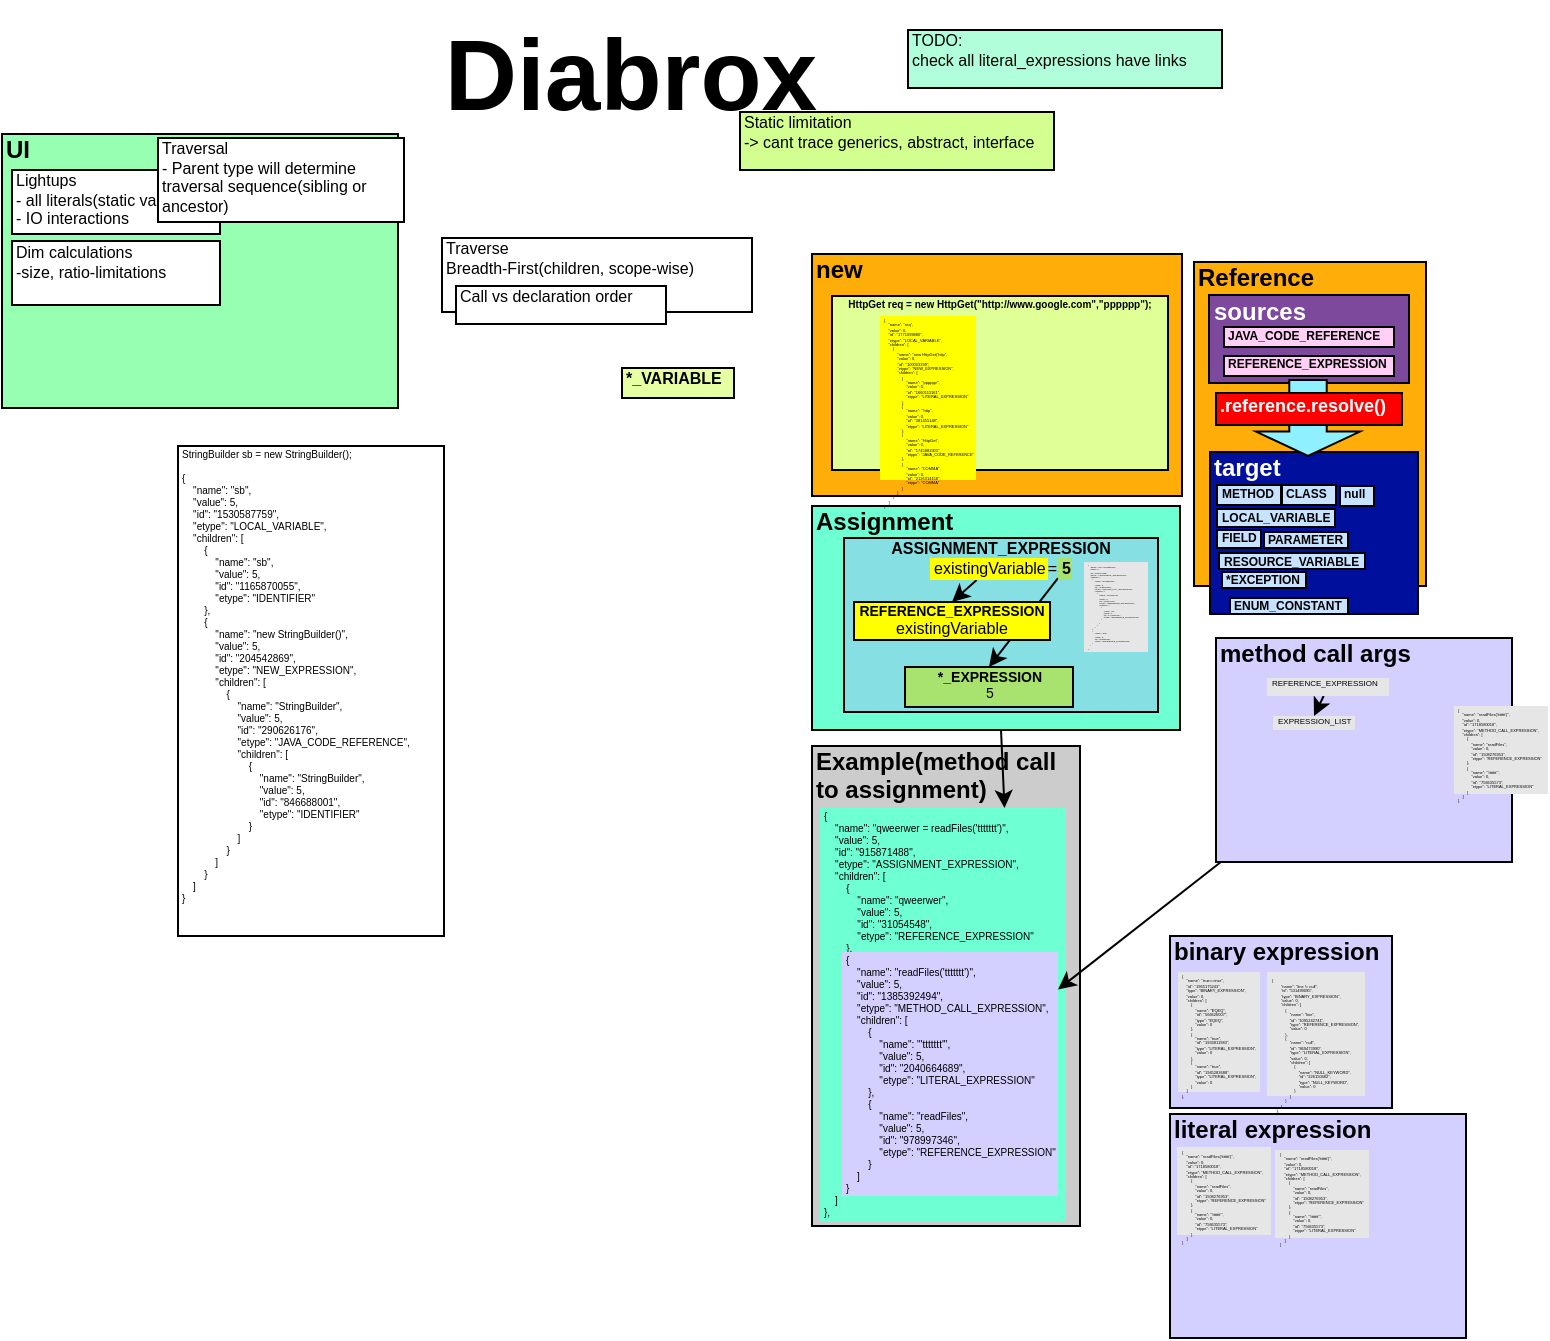 <mxfile version="11.1.4" type="device"><diagram id="V1tZiOXzIalnWoqFI0yX" name="Page-1"><mxGraphModel dx="420" dy="292" grid="0" gridSize="10" guides="1" tooltips="1" connect="1" arrows="1" fold="1" page="0" pageScale="1" pageWidth="850" pageHeight="1100" math="0" shadow="0"><root><mxCell id="0"/><mxCell id="1" parent="0"/><mxCell id="ylEK5NeGM7lOmoyMpdk3-22" value="&lt;font style=&quot;font-size: 12px&quot;&gt;new&lt;/font&gt;&lt;br style=&quot;font-size: 6px&quot;&gt;" style="rounded=0;whiteSpace=wrap;html=1;spacingTop=-6;align=left;verticalAlign=top;fontSize=6;fontStyle=1;fillColor=#FFAD08;fontColor=#000000;" parent="1" vertex="1"><mxGeometry x="556" y="227" width="185" height="121" as="geometry"/></mxCell><mxCell id="ylEK5NeGM7lOmoyMpdk3-21" value="&lt;span style=&quot;font-size: 12px&quot;&gt;Reference&lt;/span&gt;" style="rounded=0;whiteSpace=wrap;html=1;spacingTop=-6;align=left;verticalAlign=top;fontSize=12;fontStyle=1;fillColor=#FFAD08;fontColor=#000000;" parent="1" vertex="1"><mxGeometry x="747" y="231" width="116" height="162" as="geometry"/></mxCell><mxCell id="ylEK5NeGM7lOmoyMpdk3-12" value="&lt;span style=&quot;font-size: 12px;&quot;&gt;sources&lt;/span&gt;" style="rounded=0;whiteSpace=wrap;html=1;spacingTop=-6;align=left;verticalAlign=top;fontSize=12;fontStyle=1;fillColor=#7D499C;fontColor=#FFFFFF;" parent="1" vertex="1"><mxGeometry x="754.5" y="247.5" width="100" height="44" as="geometry"/></mxCell><mxCell id="ylEK5NeGM7lOmoyMpdk3-1" value="Traverse&lt;br style=&quot;font-size: 8px;&quot;&gt;Breadth-First(children, scope-wise)" style="rounded=0;whiteSpace=wrap;html=1;spacingTop=-6;align=left;verticalAlign=top;fontSize=8;" parent="1" vertex="1"><mxGeometry x="371" y="219" width="155" height="37" as="geometry"/></mxCell><mxCell id="ylEK5NeGM7lOmoyMpdk3-2" value="Diabrox" style="text;html=1;strokeColor=none;fillColor=none;align=center;verticalAlign=middle;whiteSpace=wrap;rounded=0;fontSize=50;fontStyle=1" parent="1" vertex="1"><mxGeometry x="345" y="100" width="241" height="74" as="geometry"/></mxCell><mxCell id="ylEK5NeGM7lOmoyMpdk3-3" value="Call vs declaration order" style="rounded=0;whiteSpace=wrap;html=1;spacingTop=-6;align=left;verticalAlign=top;fontSize=8;" parent="1" vertex="1"><mxGeometry x="378" y="243" width="105" height="19" as="geometry"/></mxCell><mxCell id="ylEK5NeGM7lOmoyMpdk3-4" value="&lt;div style=&quot;font-size: 5px;&quot;&gt;StringBuilder sb = new StringBuilder();&lt;/div&gt;&lt;div style=&quot;font-size: 5px;&quot;&gt;&lt;br style=&quot;font-size: 5px;&quot;&gt;&lt;/div&gt;&lt;div style=&quot;font-size: 5px;&quot;&gt;{&lt;/div&gt;&lt;div style=&quot;font-size: 5px;&quot;&gt;&amp;nbsp; &amp;nbsp; &quot;name&quot;: &quot;sb&quot;,&lt;/div&gt;&lt;div style=&quot;font-size: 5px;&quot;&gt;&amp;nbsp; &amp;nbsp; &quot;value&quot;: 5,&lt;/div&gt;&lt;div style=&quot;font-size: 5px;&quot;&gt;&amp;nbsp; &amp;nbsp; &quot;id&quot;: &quot;1530587759&quot;,&lt;/div&gt;&lt;div style=&quot;font-size: 5px;&quot;&gt;&amp;nbsp; &amp;nbsp; &quot;etype&quot;: &quot;LOCAL_VARIABLE&quot;,&lt;/div&gt;&lt;div style=&quot;font-size: 5px;&quot;&gt;&amp;nbsp; &amp;nbsp; &quot;children&quot;: [&lt;/div&gt;&lt;div style=&quot;font-size: 5px;&quot;&gt;&amp;nbsp; &amp;nbsp; &amp;nbsp; &amp;nbsp; {&lt;/div&gt;&lt;div style=&quot;font-size: 5px;&quot;&gt;&amp;nbsp; &amp;nbsp; &amp;nbsp; &amp;nbsp; &amp;nbsp; &amp;nbsp; &quot;name&quot;: &quot;sb&quot;,&lt;/div&gt;&lt;div style=&quot;font-size: 5px;&quot;&gt;&amp;nbsp; &amp;nbsp; &amp;nbsp; &amp;nbsp; &amp;nbsp; &amp;nbsp; &quot;value&quot;: 5,&lt;/div&gt;&lt;div style=&quot;font-size: 5px;&quot;&gt;&amp;nbsp; &amp;nbsp; &amp;nbsp; &amp;nbsp; &amp;nbsp; &amp;nbsp; &quot;id&quot;: &quot;1165870055&quot;,&lt;/div&gt;&lt;div style=&quot;font-size: 5px;&quot;&gt;&amp;nbsp; &amp;nbsp; &amp;nbsp; &amp;nbsp; &amp;nbsp; &amp;nbsp; &quot;etype&quot;: &quot;IDENTIFIER&quot;&lt;/div&gt;&lt;div style=&quot;font-size: 5px;&quot;&gt;&amp;nbsp; &amp;nbsp; &amp;nbsp; &amp;nbsp; },&lt;/div&gt;&lt;div style=&quot;font-size: 5px;&quot;&gt;&amp;nbsp; &amp;nbsp; &amp;nbsp; &amp;nbsp; {&lt;/div&gt;&lt;div style=&quot;font-size: 5px;&quot;&gt;&amp;nbsp; &amp;nbsp; &amp;nbsp; &amp;nbsp; &amp;nbsp; &amp;nbsp; &quot;name&quot;: &quot;new StringBuilder()&quot;,&lt;/div&gt;&lt;div style=&quot;font-size: 5px;&quot;&gt;&amp;nbsp; &amp;nbsp; &amp;nbsp; &amp;nbsp; &amp;nbsp; &amp;nbsp; &quot;value&quot;: 5,&lt;/div&gt;&lt;div style=&quot;font-size: 5px;&quot;&gt;&amp;nbsp; &amp;nbsp; &amp;nbsp; &amp;nbsp; &amp;nbsp; &amp;nbsp; &quot;id&quot;: &quot;204542869&quot;,&lt;/div&gt;&lt;div style=&quot;font-size: 5px;&quot;&gt;&amp;nbsp; &amp;nbsp; &amp;nbsp; &amp;nbsp; &amp;nbsp; &amp;nbsp; &quot;etype&quot;: &quot;NEW_EXPRESSION&quot;,&lt;/div&gt;&lt;div style=&quot;font-size: 5px;&quot;&gt;&amp;nbsp; &amp;nbsp; &amp;nbsp; &amp;nbsp; &amp;nbsp; &amp;nbsp; &quot;children&quot;: [&lt;/div&gt;&lt;div style=&quot;font-size: 5px;&quot;&gt;&amp;nbsp; &amp;nbsp; &amp;nbsp; &amp;nbsp; &amp;nbsp; &amp;nbsp; &amp;nbsp; &amp;nbsp; {&lt;/div&gt;&lt;div style=&quot;font-size: 5px;&quot;&gt;&amp;nbsp; &amp;nbsp; &amp;nbsp; &amp;nbsp; &amp;nbsp; &amp;nbsp; &amp;nbsp; &amp;nbsp; &amp;nbsp; &amp;nbsp; &quot;name&quot;: &quot;StringBuilder&quot;,&lt;/div&gt;&lt;div style=&quot;font-size: 5px;&quot;&gt;&amp;nbsp; &amp;nbsp; &amp;nbsp; &amp;nbsp; &amp;nbsp; &amp;nbsp; &amp;nbsp; &amp;nbsp; &amp;nbsp; &amp;nbsp; &quot;value&quot;: 5,&lt;/div&gt;&lt;div style=&quot;font-size: 5px;&quot;&gt;&amp;nbsp; &amp;nbsp; &amp;nbsp; &amp;nbsp; &amp;nbsp; &amp;nbsp; &amp;nbsp; &amp;nbsp; &amp;nbsp; &amp;nbsp; &quot;id&quot;: &quot;290626176&quot;,&lt;/div&gt;&lt;div style=&quot;font-size: 5px;&quot;&gt;&amp;nbsp; &amp;nbsp; &amp;nbsp; &amp;nbsp; &amp;nbsp; &amp;nbsp; &amp;nbsp; &amp;nbsp; &amp;nbsp; &amp;nbsp; &quot;etype&quot;: &quot;JAVA_CODE_REFERENCE&quot;,&lt;/div&gt;&lt;div style=&quot;font-size: 5px;&quot;&gt;&amp;nbsp; &amp;nbsp; &amp;nbsp; &amp;nbsp; &amp;nbsp; &amp;nbsp; &amp;nbsp; &amp;nbsp; &amp;nbsp; &amp;nbsp; &quot;children&quot;: [&lt;/div&gt;&lt;div style=&quot;font-size: 5px;&quot;&gt;&amp;nbsp; &amp;nbsp; &amp;nbsp; &amp;nbsp; &amp;nbsp; &amp;nbsp; &amp;nbsp; &amp;nbsp; &amp;nbsp; &amp;nbsp; &amp;nbsp; &amp;nbsp; {&lt;/div&gt;&lt;div style=&quot;font-size: 5px;&quot;&gt;&amp;nbsp; &amp;nbsp; &amp;nbsp; &amp;nbsp; &amp;nbsp; &amp;nbsp; &amp;nbsp; &amp;nbsp; &amp;nbsp; &amp;nbsp; &amp;nbsp; &amp;nbsp; &amp;nbsp; &amp;nbsp; &quot;name&quot;: &quot;StringBuilder&quot;,&lt;/div&gt;&lt;div style=&quot;font-size: 5px;&quot;&gt;&amp;nbsp; &amp;nbsp; &amp;nbsp; &amp;nbsp; &amp;nbsp; &amp;nbsp; &amp;nbsp; &amp;nbsp; &amp;nbsp; &amp;nbsp; &amp;nbsp; &amp;nbsp; &amp;nbsp; &amp;nbsp; &quot;value&quot;: 5,&lt;/div&gt;&lt;div style=&quot;font-size: 5px;&quot;&gt;&amp;nbsp; &amp;nbsp; &amp;nbsp; &amp;nbsp; &amp;nbsp; &amp;nbsp; &amp;nbsp; &amp;nbsp; &amp;nbsp; &amp;nbsp; &amp;nbsp; &amp;nbsp; &amp;nbsp; &amp;nbsp; &quot;id&quot;: &quot;846688001&quot;,&lt;/div&gt;&lt;div style=&quot;font-size: 5px;&quot;&gt;&amp;nbsp; &amp;nbsp; &amp;nbsp; &amp;nbsp; &amp;nbsp; &amp;nbsp; &amp;nbsp; &amp;nbsp; &amp;nbsp; &amp;nbsp; &amp;nbsp; &amp;nbsp; &amp;nbsp; &amp;nbsp; &quot;etype&quot;: &quot;IDENTIFIER&quot;&lt;/div&gt;&lt;div style=&quot;font-size: 5px;&quot;&gt;&amp;nbsp; &amp;nbsp; &amp;nbsp; &amp;nbsp; &amp;nbsp; &amp;nbsp; &amp;nbsp; &amp;nbsp; &amp;nbsp; &amp;nbsp; &amp;nbsp; &amp;nbsp; }&lt;/div&gt;&lt;div style=&quot;font-size: 5px;&quot;&gt;&amp;nbsp; &amp;nbsp; &amp;nbsp; &amp;nbsp; &amp;nbsp; &amp;nbsp; &amp;nbsp; &amp;nbsp; &amp;nbsp; &amp;nbsp; ]&lt;/div&gt;&lt;div style=&quot;font-size: 5px;&quot;&gt;&amp;nbsp; &amp;nbsp; &amp;nbsp; &amp;nbsp; &amp;nbsp; &amp;nbsp; &amp;nbsp; &amp;nbsp; }&lt;/div&gt;&lt;div style=&quot;font-size: 5px;&quot;&gt;&amp;nbsp; &amp;nbsp; &amp;nbsp; &amp;nbsp; &amp;nbsp; &amp;nbsp; ]&lt;/div&gt;&lt;div style=&quot;font-size: 5px;&quot;&gt;&amp;nbsp; &amp;nbsp; &amp;nbsp; &amp;nbsp; }&lt;/div&gt;&lt;div style=&quot;font-size: 5px;&quot;&gt;&amp;nbsp; &amp;nbsp; ]&lt;/div&gt;&lt;div style=&quot;font-size: 5px;&quot;&gt;}&lt;/div&gt;" style="rounded=0;whiteSpace=wrap;html=1;spacingTop=-6;align=left;verticalAlign=top;fontSize=5;" parent="1" vertex="1"><mxGeometry x="239" y="323" width="133" height="245" as="geometry"/></mxCell><mxCell id="ylEK5NeGM7lOmoyMpdk3-9" value="&lt;span style=&quot;font-size: 6px;&quot;&gt;JAVA_CODE_REFERENCE&lt;/span&gt;" style="rounded=0;whiteSpace=wrap;html=1;spacingTop=-6;align=left;verticalAlign=top;fontSize=6;fontStyle=1;fillColor=#FFCFF5;" parent="1" vertex="1"><mxGeometry x="762" y="263.5" width="85" height="10" as="geometry"/></mxCell><mxCell id="ylEK5NeGM7lOmoyMpdk3-11" value="&lt;span style=&quot;font-size: 8px&quot;&gt;*_VARIABLE&lt;/span&gt;" style="rounded=0;whiteSpace=wrap;html=1;spacingTop=-6;align=left;verticalAlign=top;fontSize=8;fontStyle=1;fillColor=#E7FFA3;" parent="1" vertex="1"><mxGeometry x="461" y="284" width="56" height="15" as="geometry"/></mxCell><mxCell id="ylEK5NeGM7lOmoyMpdk3-13" value="REFERENCE_EXPRESSION" style="rounded=0;whiteSpace=wrap;html=1;spacingTop=-6;align=left;verticalAlign=top;fontSize=6;fontStyle=1;fillColor=#FFCFF5;" parent="1" vertex="1"><mxGeometry x="762" y="278" width="85" height="10" as="geometry"/></mxCell><mxCell id="ylEK5NeGM7lOmoyMpdk3-14" value="&lt;span style=&quot;font-size: 12px&quot;&gt;target&lt;/span&gt;" style="rounded=0;whiteSpace=wrap;html=1;spacingTop=-6;align=left;verticalAlign=top;fontSize=12;fontStyle=1;fillColor=#00109C;fontColor=#FFFFFF;" parent="1" vertex="1"><mxGeometry x="755" y="326" width="104" height="81" as="geometry"/></mxCell><mxCell id="ylEK5NeGM7lOmoyMpdk3-15" value="METHOD" style="rounded=0;whiteSpace=wrap;html=1;spacingTop=-6;align=left;verticalAlign=top;fontSize=6;fontStyle=1;fillColor=#C7E3FF;" parent="1" vertex="1"><mxGeometry x="758.5" y="342.5" width="32" height="10" as="geometry"/></mxCell><mxCell id="ylEK5NeGM7lOmoyMpdk3-16" value="LOCAL_VARIABLE" style="rounded=0;whiteSpace=wrap;html=1;spacingTop=-6;align=left;verticalAlign=top;fontSize=6;fontStyle=1;fillColor=#C7E3FF;" parent="1" vertex="1"><mxGeometry x="758.5" y="354.5" width="59" height="9" as="geometry"/></mxCell><mxCell id="ylEK5NeGM7lOmoyMpdk3-17" value="CLASS" style="rounded=0;whiteSpace=wrap;html=1;spacingTop=-6;align=left;verticalAlign=top;fontSize=6;fontStyle=1;fillColor=#C7E3FF;" parent="1" vertex="1"><mxGeometry x="791" y="342.5" width="27" height="10" as="geometry"/></mxCell><mxCell id="ylEK5NeGM7lOmoyMpdk3-18" value="FIELD" style="rounded=0;whiteSpace=wrap;html=1;spacingTop=-6;align=left;verticalAlign=top;fontSize=6;fontStyle=1;fillColor=#C7E3FF;" parent="1" vertex="1"><mxGeometry x="758.5" y="365" width="22" height="9" as="geometry"/></mxCell><mxCell id="ylEK5NeGM7lOmoyMpdk3-19" value="RESOURCE_VARIABLE" style="rounded=0;whiteSpace=wrap;html=1;spacingTop=-6;align=left;verticalAlign=top;fontSize=6;fontStyle=1;fillColor=#C7E3FF;" parent="1" vertex="1"><mxGeometry x="759.5" y="376.5" width="73" height="8" as="geometry"/></mxCell><mxCell id="ylEK5NeGM7lOmoyMpdk3-20" value="PARAMETER" style="rounded=0;whiteSpace=wrap;html=1;spacingTop=-6;align=left;verticalAlign=top;fontSize=6;fontStyle=1;fillColor=#C7E3FF;" parent="1" vertex="1"><mxGeometry x="782" y="366" width="42" height="8" as="geometry"/></mxCell><mxCell id="ylEK5NeGM7lOmoyMpdk3-28" value="" style="html=1;shadow=0;dashed=0;align=center;verticalAlign=middle;shape=mxgraph.arrows2.arrow;dy=0.64;dx=12.2;direction=south;notch=0;fillColor=#8FF0FF;fontSize=6;fontColor=#000000;" parent="1" vertex="1"><mxGeometry x="778" y="290" width="52" height="38" as="geometry"/></mxCell><mxCell id="ylEK5NeGM7lOmoyMpdk3-27" value=".reference.resolve()" style="rounded=0;whiteSpace=wrap;html=1;spacingTop=-6;align=left;verticalAlign=top;fontSize=9;fontStyle=1;fillColor=#FF0000;fontColor=#FFFFFF;" parent="1" vertex="1"><mxGeometry x="758" y="296.5" width="93" height="16" as="geometry"/></mxCell><mxCell id="ylEK5NeGM7lOmoyMpdk3-30" value="*EXCEPTION" style="rounded=0;whiteSpace=wrap;html=1;spacingTop=-6;align=left;verticalAlign=top;fontSize=6;fontStyle=1;fillColor=#C7E3FF;" parent="1" vertex="1"><mxGeometry x="761" y="386" width="42" height="8" as="geometry"/></mxCell><mxCell id="ylEK5NeGM7lOmoyMpdk3-31" value="ENUM_CONSTANT" style="rounded=0;whiteSpace=wrap;html=1;spacingTop=-6;align=left;verticalAlign=top;fontSize=6;fontStyle=1;fillColor=#C7E3FF;" parent="1" vertex="1"><mxGeometry x="765" y="399" width="59" height="8" as="geometry"/></mxCell><mxCell id="ylEK5NeGM7lOmoyMpdk3-32" value="null" style="rounded=0;whiteSpace=wrap;html=1;spacingTop=-6;align=left;verticalAlign=top;fontSize=6;fontStyle=1;fillColor=#C7E3FF;" parent="1" vertex="1"><mxGeometry x="820" y="343" width="17" height="10" as="geometry"/></mxCell><mxCell id="ylEK5NeGM7lOmoyMpdk3-33" value="&lt;font style=&quot;font-size: 12px&quot;&gt;Assignment&lt;/font&gt;" style="rounded=0;whiteSpace=wrap;html=1;spacingTop=-6;align=left;verticalAlign=top;fontSize=6;fontStyle=1;fillColor=#6EFFD3;fontColor=#000000;" parent="1" vertex="1"><mxGeometry x="556" y="353" width="184" height="112" as="geometry"/></mxCell><mxCell id="ylEK5NeGM7lOmoyMpdk3-41" value="&lt;b&gt;ASSIGNMENT_EXPRESSION&lt;/b&gt;&lt;br&gt;existingVariable=5" style="rounded=0;whiteSpace=wrap;html=1;spacingTop=-6;align=center;verticalAlign=top;fontSize=8;fontStyle=0;fillColor=#86E0E3;fontColor=#000000;" parent="1" vertex="1"><mxGeometry x="572" y="369" width="157" height="87" as="geometry"/></mxCell><mxCell id="ylEK5NeGM7lOmoyMpdk3-42" value="&lt;b style=&quot;font-size: 7px&quot;&gt;*_EXPRESSION&lt;/b&gt;&lt;br style=&quot;font-size: 7px&quot;&gt;5" style="rounded=0;whiteSpace=wrap;html=1;spacingTop=-6;align=center;verticalAlign=top;fontSize=7;fontStyle=0;fillColor=#A9E36F;fontColor=#000000;" parent="1" vertex="1"><mxGeometry x="602.5" y="433.5" width="84" height="20" as="geometry"/></mxCell><mxCell id="ylEK5NeGM7lOmoyMpdk3-44" style="rounded=0;orthogonalLoop=1;jettySize=auto;html=1;entryX=0.5;entryY=0;entryDx=0;entryDy=0;fontSize=8;fontColor=#000000;" parent="1" source="ylEK5NeGM7lOmoyMpdk3-43" target="ylEK5NeGM7lOmoyMpdk3-42" edge="1"><mxGeometry relative="1" as="geometry"/></mxCell><mxCell id="ylEK5NeGM7lOmoyMpdk3-43" value="&lt;b style=&quot;font-size: 8px;&quot;&gt;5&lt;/b&gt;" style="rounded=0;whiteSpace=wrap;html=1;spacingTop=-6;align=left;verticalAlign=top;fontSize=8;fontStyle=0;fillColor=#A9E36F;fontColor=#000000;strokeColor=none;spacing=2;" parent="1" vertex="1"><mxGeometry x="679" y="379" width="7" height="11" as="geometry"/></mxCell><mxCell id="ylEK5NeGM7lOmoyMpdk3-45" value="&lt;b&gt;REFERENCE_EXPRESSION&lt;/b&gt;&lt;br style=&quot;font-size: 7px&quot;&gt;&lt;span style=&quot;font-size: 8px&quot;&gt;existingVariable&lt;/span&gt;" style="rounded=0;whiteSpace=wrap;html=1;spacingTop=-6;align=center;verticalAlign=top;fontSize=7;fontStyle=0;fillColor=#FFFF00;fontColor=#000000;" parent="1" vertex="1"><mxGeometry x="577" y="401" width="98" height="19" as="geometry"/></mxCell><mxCell id="ylEK5NeGM7lOmoyMpdk3-47" style="edgeStyle=none;rounded=0;orthogonalLoop=1;jettySize=auto;html=1;entryX=0.5;entryY=0;entryDx=0;entryDy=0;fontSize=8;fontColor=#000000;" parent="1" source="ylEK5NeGM7lOmoyMpdk3-46" target="ylEK5NeGM7lOmoyMpdk3-45" edge="1"><mxGeometry relative="1" as="geometry"/></mxCell><mxCell id="ylEK5NeGM7lOmoyMpdk3-46" value="&lt;span style=&quot;font-size: 8px&quot;&gt;existingVariable&lt;/span&gt;" style="rounded=0;whiteSpace=wrap;html=1;spacingTop=-6;align=left;verticalAlign=top;fontSize=7;fontStyle=0;fillColor=#FFFF00;fontColor=#000000;strokeColor=none;" parent="1" vertex="1"><mxGeometry x="615" y="379" width="59" height="11" as="geometry"/></mxCell><mxCell id="ylEK5NeGM7lOmoyMpdk3-48" value="&lt;font style=&quot;font-size: 12px&quot;&gt;method call args&lt;/font&gt;" style="rounded=0;whiteSpace=wrap;html=1;spacingTop=-6;align=left;verticalAlign=top;fontSize=6;fontStyle=1;fillColor=#D3CFFF;fontColor=#000000;" parent="1" vertex="1"><mxGeometry x="758" y="419" width="148" height="112" as="geometry"/></mxCell><mxCell id="ylEK5NeGM7lOmoyMpdk3-54" style="edgeStyle=none;rounded=0;orthogonalLoop=1;jettySize=auto;html=1;entryX=0.5;entryY=0;entryDx=0;entryDy=0;fontSize=8;fontColor=#000000;" parent="1" edge="1"><mxGeometry relative="1" as="geometry"><mxPoint x="819" y="473" as="sourcePoint"/><mxPoint x="819" y="473" as="targetPoint"/></mxGeometry></mxCell><mxCell id="ylEK5NeGM7lOmoyMpdk3-56" value="&lt;font style=&quot;font-size: 12px&quot;&gt;Example(method call to assignment)&lt;/font&gt;" style="rounded=0;whiteSpace=wrap;html=1;spacingTop=-6;align=left;verticalAlign=top;fontSize=12;fontStyle=1;fillColor=#CCCCCC;fontColor=#000000;" parent="1" vertex="1"><mxGeometry x="556" y="473" width="134" height="240" as="geometry"/></mxCell><mxCell id="ylEK5NeGM7lOmoyMpdk3-57" value="&lt;div style=&quot;font-size: 5px;&quot;&gt;&lt;span style=&quot;font-size: 5px;&quot;&gt;{&lt;/span&gt;&lt;/div&gt;&lt;div style=&quot;font-size: 5px;&quot;&gt;&lt;span style=&quot;font-size: 5px;&quot;&gt;&amp;nbsp; &amp;nbsp; &quot;name&quot;: &quot;qweerwer = readFiles('ttttttt')&quot;,&lt;/span&gt;&lt;/div&gt;&lt;div style=&quot;font-size: 5px;&quot;&gt;&lt;span style=&quot;font-size: 5px;&quot;&gt;&amp;nbsp; &amp;nbsp; &quot;value&quot;: 5,&lt;/span&gt;&lt;/div&gt;&lt;div style=&quot;font-size: 5px;&quot;&gt;&lt;span style=&quot;font-size: 5px;&quot;&gt;&amp;nbsp; &amp;nbsp; &quot;id&quot;: &quot;915871488&quot;,&lt;/span&gt;&lt;/div&gt;&lt;div style=&quot;font-size: 5px;&quot;&gt;&lt;span style=&quot;font-size: 5px;&quot;&gt;&amp;nbsp; &amp;nbsp; &quot;etype&quot;: &quot;ASSIGNMENT_EXPRESSION&quot;,&lt;/span&gt;&lt;/div&gt;&lt;div style=&quot;font-size: 5px;&quot;&gt;&lt;span style=&quot;font-size: 5px;&quot;&gt;&amp;nbsp; &amp;nbsp; &quot;children&quot;: [&lt;/span&gt;&lt;/div&gt;&lt;div style=&quot;font-size: 5px;&quot;&gt;&lt;span style=&quot;font-size: 5px;&quot;&gt;&amp;nbsp; &amp;nbsp; &amp;nbsp; &amp;nbsp; {&lt;/span&gt;&lt;/div&gt;&lt;div style=&quot;font-size: 5px;&quot;&gt;&lt;span style=&quot;font-size: 5px;&quot;&gt;&amp;nbsp; &amp;nbsp; &amp;nbsp; &amp;nbsp; &amp;nbsp; &amp;nbsp; &quot;name&quot;: &quot;qweerwer&quot;,&lt;/span&gt;&lt;/div&gt;&lt;div style=&quot;font-size: 5px;&quot;&gt;&lt;span style=&quot;font-size: 5px;&quot;&gt;&amp;nbsp; &amp;nbsp; &amp;nbsp; &amp;nbsp; &amp;nbsp; &amp;nbsp; &quot;value&quot;: 5,&lt;/span&gt;&lt;/div&gt;&lt;div style=&quot;font-size: 5px;&quot;&gt;&lt;span style=&quot;font-size: 5px;&quot;&gt;&amp;nbsp; &amp;nbsp; &amp;nbsp; &amp;nbsp; &amp;nbsp; &amp;nbsp; &quot;id&quot;: &quot;31054548&quot;,&lt;/span&gt;&lt;/div&gt;&lt;div style=&quot;font-size: 5px;&quot;&gt;&lt;span style=&quot;font-size: 5px;&quot;&gt;&amp;nbsp; &amp;nbsp; &amp;nbsp; &amp;nbsp; &amp;nbsp; &amp;nbsp; &quot;etype&quot;: &quot;REFERENCE_EXPRESSION&quot;&lt;/span&gt;&lt;/div&gt;&lt;div style=&quot;font-size: 5px;&quot;&gt;&lt;span style=&quot;font-size: 5px;&quot;&gt;&amp;nbsp; &amp;nbsp; &amp;nbsp; &amp;nbsp; },&lt;/span&gt;&lt;/div&gt;&lt;div style=&quot;font-size: 5px;&quot;&gt;&lt;span style=&quot;font-size: 5px;&quot;&gt;&amp;nbsp; &amp;nbsp; &amp;nbsp; &amp;nbsp; {&lt;/span&gt;&lt;/div&gt;&lt;div style=&quot;font-size: 5px;&quot;&gt;&lt;span style=&quot;font-size: 5px;&quot;&gt;&amp;nbsp; &amp;nbsp; &amp;nbsp; &amp;nbsp; &amp;nbsp; &amp;nbsp; &quot;name&quot;: &quot;readFiles('ttttttt')&quot;,&lt;/span&gt;&lt;/div&gt;&lt;div style=&quot;font-size: 5px;&quot;&gt;&lt;span style=&quot;font-size: 5px;&quot;&gt;&amp;nbsp; &amp;nbsp; &amp;nbsp; &amp;nbsp; &amp;nbsp; &amp;nbsp; &quot;value&quot;: 5,&lt;/span&gt;&lt;/div&gt;&lt;div style=&quot;font-size: 5px;&quot;&gt;&lt;span style=&quot;font-size: 5px;&quot;&gt;&amp;nbsp; &amp;nbsp; &amp;nbsp; &amp;nbsp; &amp;nbsp; &amp;nbsp; &quot;id&quot;: &quot;1385392494&quot;,&lt;/span&gt;&lt;/div&gt;&lt;div style=&quot;font-size: 5px;&quot;&gt;&lt;span style=&quot;font-size: 5px;&quot;&gt;&amp;nbsp; &amp;nbsp; &amp;nbsp; &amp;nbsp; &amp;nbsp; &amp;nbsp; &quot;etype&quot;: &quot;METHOD_CALL_EXPRESSION&quot;,&lt;/span&gt;&lt;/div&gt;&lt;div style=&quot;font-size: 5px;&quot;&gt;&lt;span style=&quot;font-size: 5px;&quot;&gt;&amp;nbsp; &amp;nbsp; &amp;nbsp; &amp;nbsp; &amp;nbsp; &amp;nbsp; &quot;children&quot;: [&lt;/span&gt;&lt;/div&gt;&lt;div style=&quot;font-size: 5px;&quot;&gt;&lt;span style=&quot;font-size: 5px;&quot;&gt;&amp;nbsp; &amp;nbsp; &amp;nbsp; &amp;nbsp; &amp;nbsp; &amp;nbsp; &amp;nbsp; &amp;nbsp; {&lt;/span&gt;&lt;/div&gt;&lt;div style=&quot;font-size: 5px;&quot;&gt;&lt;span style=&quot;font-size: 5px;&quot;&gt;&amp;nbsp; &amp;nbsp; &amp;nbsp; &amp;nbsp; &amp;nbsp; &amp;nbsp; &amp;nbsp; &amp;nbsp; &amp;nbsp; &amp;nbsp; &quot;name&quot;: &quot;'ttttttt'&quot;,&lt;/span&gt;&lt;/div&gt;&lt;div style=&quot;font-size: 5px;&quot;&gt;&lt;span style=&quot;font-size: 5px;&quot;&gt;&amp;nbsp; &amp;nbsp; &amp;nbsp; &amp;nbsp; &amp;nbsp; &amp;nbsp; &amp;nbsp; &amp;nbsp; &amp;nbsp; &amp;nbsp; &quot;value&quot;: 5,&lt;/span&gt;&lt;/div&gt;&lt;div style=&quot;font-size: 5px;&quot;&gt;&lt;span style=&quot;font-size: 5px;&quot;&gt;&amp;nbsp; &amp;nbsp; &amp;nbsp; &amp;nbsp; &amp;nbsp; &amp;nbsp; &amp;nbsp; &amp;nbsp; &amp;nbsp; &amp;nbsp; &quot;id&quot;: &quot;2040664689&quot;,&lt;/span&gt;&lt;/div&gt;&lt;div style=&quot;font-size: 5px;&quot;&gt;&lt;span style=&quot;font-size: 5px;&quot;&gt;&amp;nbsp; &amp;nbsp; &amp;nbsp; &amp;nbsp; &amp;nbsp; &amp;nbsp; &amp;nbsp; &amp;nbsp; &amp;nbsp; &amp;nbsp; &quot;etype&quot;: &quot;LITERAL_EXPRESSION&quot;&lt;/span&gt;&lt;/div&gt;&lt;div style=&quot;font-size: 5px;&quot;&gt;&lt;span style=&quot;font-size: 5px;&quot;&gt;&amp;nbsp; &amp;nbsp; &amp;nbsp; &amp;nbsp; &amp;nbsp; &amp;nbsp; &amp;nbsp; &amp;nbsp; },&lt;/span&gt;&lt;/div&gt;&lt;div style=&quot;font-size: 5px;&quot;&gt;&lt;span style=&quot;font-size: 5px;&quot;&gt;&amp;nbsp; &amp;nbsp; &amp;nbsp; &amp;nbsp; &amp;nbsp; &amp;nbsp; &amp;nbsp; &amp;nbsp; {&lt;/span&gt;&lt;/div&gt;&lt;div style=&quot;font-size: 5px;&quot;&gt;&lt;span style=&quot;font-size: 5px;&quot;&gt;&amp;nbsp; &amp;nbsp; &amp;nbsp; &amp;nbsp; &amp;nbsp; &amp;nbsp; &amp;nbsp; &amp;nbsp; &amp;nbsp; &amp;nbsp; &quot;name&quot;: &quot;readFiles&quot;,&lt;/span&gt;&lt;/div&gt;&lt;div style=&quot;font-size: 5px;&quot;&gt;&lt;span style=&quot;font-size: 5px;&quot;&gt;&amp;nbsp; &amp;nbsp; &amp;nbsp; &amp;nbsp; &amp;nbsp; &amp;nbsp; &amp;nbsp; &amp;nbsp; &amp;nbsp; &amp;nbsp; &quot;value&quot;: 5,&lt;/span&gt;&lt;/div&gt;&lt;div style=&quot;font-size: 5px;&quot;&gt;&lt;span style=&quot;font-size: 5px;&quot;&gt;&amp;nbsp; &amp;nbsp; &amp;nbsp; &amp;nbsp; &amp;nbsp; &amp;nbsp; &amp;nbsp; &amp;nbsp; &amp;nbsp; &amp;nbsp; &quot;id&quot;: &quot;978997346&quot;,&lt;/span&gt;&lt;/div&gt;&lt;div style=&quot;font-size: 5px;&quot;&gt;&lt;span style=&quot;font-size: 5px;&quot;&gt;&amp;nbsp; &amp;nbsp; &amp;nbsp; &amp;nbsp; &amp;nbsp; &amp;nbsp; &amp;nbsp; &amp;nbsp; &amp;nbsp; &amp;nbsp; &quot;etype&quot;: &quot;REFERENCE_EXPRESSION&quot;&lt;/span&gt;&lt;/div&gt;&lt;div style=&quot;font-size: 5px;&quot;&gt;&lt;span style=&quot;font-size: 5px;&quot;&gt;&amp;nbsp; &amp;nbsp; &amp;nbsp; &amp;nbsp; &amp;nbsp; &amp;nbsp; &amp;nbsp; &amp;nbsp; }&lt;/span&gt;&lt;/div&gt;&lt;div style=&quot;font-size: 5px;&quot;&gt;&lt;span style=&quot;font-size: 5px;&quot;&gt;&amp;nbsp; &amp;nbsp; &amp;nbsp; &amp;nbsp; &amp;nbsp; &amp;nbsp; ]&lt;/span&gt;&lt;/div&gt;&lt;div style=&quot;font-size: 5px;&quot;&gt;&lt;span style=&quot;font-size: 5px;&quot;&gt;&amp;nbsp; &amp;nbsp; &amp;nbsp; &amp;nbsp; }&lt;/span&gt;&lt;/div&gt;&lt;div style=&quot;font-size: 5px;&quot;&gt;&lt;span style=&quot;font-size: 5px;&quot;&gt;&amp;nbsp; &amp;nbsp; ]&lt;/span&gt;&lt;/div&gt;&lt;div style=&quot;font-size: 5px;&quot;&gt;&lt;span style=&quot;font-size: 5px;&quot;&gt;},&lt;/span&gt;&lt;/div&gt;" style="rounded=0;whiteSpace=wrap;html=1;spacingTop=-6;align=left;verticalAlign=top;fontSize=5;fontStyle=0;fillColor=#6EFFD3;fontColor=#000000;strokeColor=none;" parent="1" vertex="1"><mxGeometry x="560" y="504" width="123" height="207" as="geometry"/></mxCell><mxCell id="ylEK5NeGM7lOmoyMpdk3-58" value="&lt;div style=&quot;font-size: 5px&quot;&gt;&lt;div&gt;{&lt;/div&gt;&lt;div&gt;&amp;nbsp; &amp;nbsp; &quot;name&quot;: &quot;readFiles('ttttttt')&quot;,&lt;/div&gt;&lt;div&gt;&amp;nbsp; &amp;nbsp; &quot;value&quot;: 5,&lt;/div&gt;&lt;div&gt;&amp;nbsp; &amp;nbsp; &quot;id&quot;: &quot;1385392494&quot;,&lt;/div&gt;&lt;div&gt;&amp;nbsp; &amp;nbsp; &quot;etype&quot;: &quot;METHOD_CALL_EXPRESSION&quot;,&lt;/div&gt;&lt;div&gt;&amp;nbsp; &amp;nbsp; &quot;children&quot;: [&lt;/div&gt;&lt;div&gt;&amp;nbsp; &amp;nbsp; &amp;nbsp; &amp;nbsp; {&lt;/div&gt;&lt;div&gt;&amp;nbsp; &amp;nbsp; &amp;nbsp; &amp;nbsp; &amp;nbsp; &amp;nbsp; &quot;name&quot;: &quot;'ttttttt'&quot;,&lt;/div&gt;&lt;div&gt;&amp;nbsp; &amp;nbsp; &amp;nbsp; &amp;nbsp; &amp;nbsp; &amp;nbsp; &quot;value&quot;: 5,&lt;/div&gt;&lt;div&gt;&amp;nbsp; &amp;nbsp; &amp;nbsp; &amp;nbsp; &amp;nbsp; &amp;nbsp; &quot;id&quot;: &quot;2040664689&quot;,&lt;/div&gt;&lt;div&gt;&amp;nbsp; &amp;nbsp; &amp;nbsp; &amp;nbsp; &amp;nbsp; &amp;nbsp; &quot;etype&quot;: &quot;LITERAL_EXPRESSION&quot;&lt;/div&gt;&lt;div&gt;&amp;nbsp; &amp;nbsp; &amp;nbsp; &amp;nbsp; },&lt;/div&gt;&lt;div&gt;&amp;nbsp; &amp;nbsp; &amp;nbsp; &amp;nbsp; {&lt;/div&gt;&lt;div&gt;&amp;nbsp; &amp;nbsp; &amp;nbsp; &amp;nbsp; &amp;nbsp; &amp;nbsp; &quot;name&quot;: &quot;readFiles&quot;,&lt;/div&gt;&lt;div&gt;&amp;nbsp; &amp;nbsp; &amp;nbsp; &amp;nbsp; &amp;nbsp; &amp;nbsp; &quot;value&quot;: 5,&lt;/div&gt;&lt;div&gt;&amp;nbsp; &amp;nbsp; &amp;nbsp; &amp;nbsp; &amp;nbsp; &amp;nbsp; &quot;id&quot;: &quot;978997346&quot;,&lt;/div&gt;&lt;div&gt;&amp;nbsp; &amp;nbsp; &amp;nbsp; &amp;nbsp; &amp;nbsp; &amp;nbsp; &quot;etype&quot;: &quot;REFERENCE_EXPRESSION&quot;&lt;/div&gt;&lt;div&gt;&amp;nbsp; &amp;nbsp; &amp;nbsp; &amp;nbsp; }&lt;/div&gt;&lt;div&gt;&amp;nbsp; &amp;nbsp; ]&lt;/div&gt;&lt;div&gt;}&lt;/div&gt;&lt;/div&gt;" style="rounded=0;whiteSpace=wrap;html=1;spacingTop=-6;align=left;verticalAlign=top;fontSize=5;fontStyle=0;fillColor=#D3CFFF;fontColor=#000000;strokeColor=none;" parent="1" vertex="1"><mxGeometry x="571" y="576" width="108" height="122" as="geometry"/></mxCell><mxCell id="ylEK5NeGM7lOmoyMpdk3-59" style="edgeStyle=none;rounded=0;orthogonalLoop=1;jettySize=auto;html=1;fontSize=5;fontColor=#000000;" parent="1" source="ylEK5NeGM7lOmoyMpdk3-48" target="ylEK5NeGM7lOmoyMpdk3-58" edge="1"><mxGeometry relative="1" as="geometry"/></mxCell><mxCell id="ylEK5NeGM7lOmoyMpdk3-60" style="edgeStyle=none;rounded=0;orthogonalLoop=1;jettySize=auto;html=1;entryX=0.75;entryY=0;entryDx=0;entryDy=0;fontSize=5;fontColor=#000000;" parent="1" source="ylEK5NeGM7lOmoyMpdk3-33" target="ylEK5NeGM7lOmoyMpdk3-57" edge="1"><mxGeometry relative="1" as="geometry"/></mxCell><mxCell id="ylEK5NeGM7lOmoyMpdk3-61" value="Static limitation&lt;br&gt;-&amp;gt; cant trace generics, abstract, interface" style="rounded=0;whiteSpace=wrap;html=1;spacingTop=-6;align=left;verticalAlign=top;fontSize=8;fillColor=#D2FF8F;" parent="1" vertex="1"><mxGeometry x="520" y="156" width="157" height="29" as="geometry"/></mxCell><mxCell id="ylEK5NeGM7lOmoyMpdk3-62" value="&lt;div style=&quot;text-align: left; font-size: 5px;&quot;&gt;&lt;span style=&quot;font-size: 5px;&quot;&gt;HttpGet req = new HttpGet(&quot;http://www.google.com&quot;,&quot;pppppp&quot;);&lt;/span&gt;&lt;/div&gt;" style="rounded=0;whiteSpace=wrap;html=1;spacingTop=-6;align=center;verticalAlign=top;fontSize=5;fontStyle=1;fillColor=#E0FF96;fontColor=#000000;" parent="1" vertex="1"><mxGeometry x="566" y="248" width="168" height="87" as="geometry"/></mxCell><mxCell id="ylEK5NeGM7lOmoyMpdk3-63" value="&lt;div style=&quot;font-size: 2px;&quot;&gt;&lt;span style=&quot;font-size: 2px;&quot;&gt;{&lt;/span&gt;&lt;/div&gt;&lt;div style=&quot;font-size: 2px;&quot;&gt;&lt;span style=&quot;font-size: 2px;&quot;&gt;&amp;nbsp; &amp;nbsp; &quot;name&quot;: &quot;req&quot;,&lt;/span&gt;&lt;/div&gt;&lt;div style=&quot;font-size: 2px;&quot;&gt;&lt;span style=&quot;font-size: 2px;&quot;&gt;&amp;nbsp; &amp;nbsp; &quot;value&quot;: 0,&lt;/span&gt;&lt;/div&gt;&lt;div style=&quot;font-size: 2px;&quot;&gt;&lt;span style=&quot;font-size: 2px;&quot;&gt;&amp;nbsp; &amp;nbsp; &quot;id&quot;: &quot;1771099880&quot;,&lt;/span&gt;&lt;/div&gt;&lt;div style=&quot;font-size: 2px;&quot;&gt;&lt;span style=&quot;font-size: 2px;&quot;&gt;&amp;nbsp; &amp;nbsp; &quot;etype&quot;: &quot;LOCAL_VARIABLE&quot;,&lt;/span&gt;&lt;/div&gt;&lt;div style=&quot;font-size: 2px;&quot;&gt;&lt;span style=&quot;font-size: 2px;&quot;&gt;&amp;nbsp; &amp;nbsp; &quot;children&quot;: [&lt;/span&gt;&lt;/div&gt;&lt;div style=&quot;font-size: 2px;&quot;&gt;&lt;span style=&quot;font-size: 2px;&quot;&gt;&amp;nbsp; &amp;nbsp; &amp;nbsp; &amp;nbsp; {&lt;/span&gt;&lt;/div&gt;&lt;div style=&quot;font-size: 2px;&quot;&gt;&lt;span style=&quot;font-size: 2px;&quot;&gt;&amp;nbsp; &amp;nbsp; &amp;nbsp; &amp;nbsp; &amp;nbsp; &amp;nbsp; &quot;name&quot;: &quot;new HttpGet('http&quot;,&lt;/span&gt;&lt;/div&gt;&lt;div style=&quot;font-size: 2px;&quot;&gt;&lt;span style=&quot;font-size: 2px;&quot;&gt;&amp;nbsp; &amp;nbsp; &amp;nbsp; &amp;nbsp; &amp;nbsp; &amp;nbsp; &quot;value&quot;: 0,&lt;/span&gt;&lt;/div&gt;&lt;div style=&quot;font-size: 2px;&quot;&gt;&lt;span style=&quot;font-size: 2px;&quot;&gt;&amp;nbsp; &amp;nbsp; &amp;nbsp; &amp;nbsp; &amp;nbsp; &amp;nbsp; &quot;id&quot;: &quot;100003399&quot;,&lt;/span&gt;&lt;/div&gt;&lt;div style=&quot;font-size: 2px;&quot;&gt;&lt;span style=&quot;font-size: 2px;&quot;&gt;&amp;nbsp; &amp;nbsp; &amp;nbsp; &amp;nbsp; &amp;nbsp; &amp;nbsp; &quot;etype&quot;: &quot;NEW_EXPRESSION&quot;,&lt;/span&gt;&lt;/div&gt;&lt;div style=&quot;font-size: 2px;&quot;&gt;&lt;span style=&quot;font-size: 2px;&quot;&gt;&amp;nbsp; &amp;nbsp; &amp;nbsp; &amp;nbsp; &amp;nbsp; &amp;nbsp; &quot;children&quot;: [&lt;/span&gt;&lt;/div&gt;&lt;div style=&quot;font-size: 2px;&quot;&gt;&lt;span style=&quot;font-size: 2px;&quot;&gt;&amp;nbsp; &amp;nbsp; &amp;nbsp; &amp;nbsp; &amp;nbsp; &amp;nbsp; &amp;nbsp; &amp;nbsp; {&lt;/span&gt;&lt;/div&gt;&lt;div style=&quot;font-size: 2px;&quot;&gt;&lt;span style=&quot;font-size: 2px;&quot;&gt;&amp;nbsp; &amp;nbsp; &amp;nbsp; &amp;nbsp; &amp;nbsp; &amp;nbsp; &amp;nbsp; &amp;nbsp; &amp;nbsp; &amp;nbsp; &quot;name&quot;: &quot;'pppppp'&quot;,&lt;/span&gt;&lt;/div&gt;&lt;div style=&quot;font-size: 2px;&quot;&gt;&lt;span style=&quot;font-size: 2px;&quot;&gt;&amp;nbsp; &amp;nbsp; &amp;nbsp; &amp;nbsp; &amp;nbsp; &amp;nbsp; &amp;nbsp; &amp;nbsp; &amp;nbsp; &amp;nbsp; &quot;value&quot;: 0,&lt;/span&gt;&lt;/div&gt;&lt;div style=&quot;font-size: 2px;&quot;&gt;&lt;span style=&quot;font-size: 2px;&quot;&gt;&amp;nbsp; &amp;nbsp; &amp;nbsp; &amp;nbsp; &amp;nbsp; &amp;nbsp; &amp;nbsp; &amp;nbsp; &amp;nbsp; &amp;nbsp; &quot;id&quot;: &quot;1660113161&quot;,&lt;/span&gt;&lt;/div&gt;&lt;div style=&quot;font-size: 2px;&quot;&gt;&lt;span style=&quot;font-size: 2px;&quot;&gt;&amp;nbsp; &amp;nbsp; &amp;nbsp; &amp;nbsp; &amp;nbsp; &amp;nbsp; &amp;nbsp; &amp;nbsp; &amp;nbsp; &amp;nbsp; &quot;etype&quot;: &quot;LITERAL_EXPRESSION&quot;&lt;/span&gt;&lt;/div&gt;&lt;div style=&quot;font-size: 2px;&quot;&gt;&lt;span style=&quot;font-size: 2px;&quot;&gt;&amp;nbsp; &amp;nbsp; &amp;nbsp; &amp;nbsp; &amp;nbsp; &amp;nbsp; &amp;nbsp; &amp;nbsp; },&lt;/span&gt;&lt;/div&gt;&lt;div style=&quot;font-size: 2px;&quot;&gt;&lt;span style=&quot;font-size: 2px;&quot;&gt;&amp;nbsp; &amp;nbsp; &amp;nbsp; &amp;nbsp; &amp;nbsp; &amp;nbsp; &amp;nbsp; &amp;nbsp; {&lt;/span&gt;&lt;/div&gt;&lt;div style=&quot;font-size: 2px;&quot;&gt;&lt;span style=&quot;font-size: 2px;&quot;&gt;&amp;nbsp; &amp;nbsp; &amp;nbsp; &amp;nbsp; &amp;nbsp; &amp;nbsp; &amp;nbsp; &amp;nbsp; &amp;nbsp; &amp;nbsp; &quot;name&quot;: &quot;'http&quot;,&lt;/span&gt;&lt;/div&gt;&lt;div style=&quot;font-size: 2px;&quot;&gt;&lt;span style=&quot;font-size: 2px;&quot;&gt;&amp;nbsp; &amp;nbsp; &amp;nbsp; &amp;nbsp; &amp;nbsp; &amp;nbsp; &amp;nbsp; &amp;nbsp; &amp;nbsp; &amp;nbsp; &quot;value&quot;: 0,&lt;/span&gt;&lt;/div&gt;&lt;div style=&quot;font-size: 2px;&quot;&gt;&lt;span style=&quot;font-size: 2px;&quot;&gt;&amp;nbsp; &amp;nbsp; &amp;nbsp; &amp;nbsp; &amp;nbsp; &amp;nbsp; &amp;nbsp; &amp;nbsp; &amp;nbsp; &amp;nbsp; &quot;id&quot;: &quot;381455148&quot;,&lt;/span&gt;&lt;/div&gt;&lt;div style=&quot;font-size: 2px;&quot;&gt;&lt;span style=&quot;font-size: 2px;&quot;&gt;&amp;nbsp; &amp;nbsp; &amp;nbsp; &amp;nbsp; &amp;nbsp; &amp;nbsp; &amp;nbsp; &amp;nbsp; &amp;nbsp; &amp;nbsp; &quot;etype&quot;: &quot;LITERAL_EXPRESSION&quot;&lt;/span&gt;&lt;/div&gt;&lt;div style=&quot;font-size: 2px;&quot;&gt;&lt;span style=&quot;font-size: 2px;&quot;&gt;&amp;nbsp; &amp;nbsp; &amp;nbsp; &amp;nbsp; &amp;nbsp; &amp;nbsp; &amp;nbsp; &amp;nbsp; },&lt;/span&gt;&lt;/div&gt;&lt;div style=&quot;font-size: 2px;&quot;&gt;&lt;span style=&quot;font-size: 2px;&quot;&gt;&amp;nbsp; &amp;nbsp; &amp;nbsp; &amp;nbsp; &amp;nbsp; &amp;nbsp; &amp;nbsp; &amp;nbsp; {&lt;/span&gt;&lt;/div&gt;&lt;div style=&quot;font-size: 2px;&quot;&gt;&lt;span style=&quot;font-size: 2px;&quot;&gt;&amp;nbsp; &amp;nbsp; &amp;nbsp; &amp;nbsp; &amp;nbsp; &amp;nbsp; &amp;nbsp; &amp;nbsp; &amp;nbsp; &amp;nbsp; &quot;name&quot;: &quot;HttpGet&quot;,&lt;/span&gt;&lt;/div&gt;&lt;div style=&quot;font-size: 2px;&quot;&gt;&lt;span style=&quot;font-size: 2px;&quot;&gt;&amp;nbsp; &amp;nbsp; &amp;nbsp; &amp;nbsp; &amp;nbsp; &amp;nbsp; &amp;nbsp; &amp;nbsp; &amp;nbsp; &amp;nbsp; &quot;value&quot;: 0,&lt;/span&gt;&lt;/div&gt;&lt;div style=&quot;font-size: 2px;&quot;&gt;&lt;span style=&quot;font-size: 2px;&quot;&gt;&amp;nbsp; &amp;nbsp; &amp;nbsp; &amp;nbsp; &amp;nbsp; &amp;nbsp; &amp;nbsp; &amp;nbsp; &amp;nbsp; &amp;nbsp; &quot;id&quot;: &quot;1745883303&quot;,&lt;/span&gt;&lt;/div&gt;&lt;div style=&quot;font-size: 2px;&quot;&gt;&lt;span style=&quot;font-size: 2px;&quot;&gt;&amp;nbsp; &amp;nbsp; &amp;nbsp; &amp;nbsp; &amp;nbsp; &amp;nbsp; &amp;nbsp; &amp;nbsp; &amp;nbsp; &amp;nbsp; &quot;etype&quot;: &quot;JAVA_CODE_REFERENCE&quot;&lt;/span&gt;&lt;/div&gt;&lt;div style=&quot;font-size: 2px;&quot;&gt;&lt;span style=&quot;font-size: 2px;&quot;&gt;&amp;nbsp; &amp;nbsp; &amp;nbsp; &amp;nbsp; &amp;nbsp; &amp;nbsp; &amp;nbsp; &amp;nbsp; },&lt;/span&gt;&lt;/div&gt;&lt;div style=&quot;font-size: 2px;&quot;&gt;&lt;span style=&quot;font-size: 2px;&quot;&gt;&amp;nbsp; &amp;nbsp; &amp;nbsp; &amp;nbsp; &amp;nbsp; &amp;nbsp; &amp;nbsp; &amp;nbsp; {&lt;/span&gt;&lt;/div&gt;&lt;div style=&quot;font-size: 2px;&quot;&gt;&lt;span style=&quot;font-size: 2px;&quot;&gt;&amp;nbsp; &amp;nbsp; &amp;nbsp; &amp;nbsp; &amp;nbsp; &amp;nbsp; &amp;nbsp; &amp;nbsp; &amp;nbsp; &amp;nbsp; &quot;name&quot;: &quot;COMMA&quot;,&lt;/span&gt;&lt;/div&gt;&lt;div style=&quot;font-size: 2px;&quot;&gt;&lt;span style=&quot;font-size: 2px;&quot;&gt;&amp;nbsp; &amp;nbsp; &amp;nbsp; &amp;nbsp; &amp;nbsp; &amp;nbsp; &amp;nbsp; &amp;nbsp; &amp;nbsp; &amp;nbsp; &quot;value&quot;: 0,&lt;/span&gt;&lt;/div&gt;&lt;div style=&quot;font-size: 2px;&quot;&gt;&lt;span style=&quot;font-size: 2px;&quot;&gt;&amp;nbsp; &amp;nbsp; &amp;nbsp; &amp;nbsp; &amp;nbsp; &amp;nbsp; &amp;nbsp; &amp;nbsp; &amp;nbsp; &amp;nbsp; &quot;id&quot;: &quot;2126314158&quot;,&lt;/span&gt;&lt;/div&gt;&lt;div style=&quot;font-size: 2px;&quot;&gt;&lt;span style=&quot;font-size: 2px;&quot;&gt;&amp;nbsp; &amp;nbsp; &amp;nbsp; &amp;nbsp; &amp;nbsp; &amp;nbsp; &amp;nbsp; &amp;nbsp; &amp;nbsp; &amp;nbsp; &quot;etype&quot;: &quot;COMMA&quot;&lt;/span&gt;&lt;/div&gt;&lt;div style=&quot;font-size: 2px;&quot;&gt;&lt;span style=&quot;font-size: 2px;&quot;&gt;&amp;nbsp; &amp;nbsp; &amp;nbsp; &amp;nbsp; &amp;nbsp; &amp;nbsp; &amp;nbsp; &amp;nbsp; }&lt;/span&gt;&lt;/div&gt;&lt;div style=&quot;font-size: 2px;&quot;&gt;&lt;span style=&quot;font-size: 2px;&quot;&gt;&amp;nbsp; &amp;nbsp; &amp;nbsp; &amp;nbsp; &amp;nbsp; &amp;nbsp; ]&lt;/span&gt;&lt;/div&gt;&lt;div style=&quot;font-size: 2px;&quot;&gt;&lt;span style=&quot;font-size: 2px;&quot;&gt;&amp;nbsp; &amp;nbsp; &amp;nbsp; &amp;nbsp; }&lt;/span&gt;&lt;/div&gt;&lt;div style=&quot;font-size: 2px;&quot;&gt;&lt;span style=&quot;font-size: 2px;&quot;&gt;&amp;nbsp; &amp;nbsp; ]&lt;/span&gt;&lt;/div&gt;&lt;div style=&quot;font-size: 2px;&quot;&gt;&lt;span style=&quot;font-size: 2px;&quot;&gt;}&lt;/span&gt;&lt;/div&gt;" style="rounded=0;whiteSpace=wrap;html=1;spacingTop=-6;align=left;verticalAlign=top;fontSize=2;fontStyle=0;fillColor=#FFFF00;fontColor=#000000;strokeColor=none;" parent="1" vertex="1"><mxGeometry x="590" y="258" width="48" height="82" as="geometry"/></mxCell><mxCell id="ylEK5NeGM7lOmoyMpdk3-64" value="&lt;div style=&quot;font-size: 1px;&quot;&gt;&lt;div style=&quot;font-size: 1px;&quot;&gt;{&lt;/div&gt;&lt;div style=&quot;font-size: 1px;&quot;&gt;&amp;nbsp; &amp;nbsp; &quot;name&quot;: &quot;line = br.readLine()&quot;,&lt;/div&gt;&lt;div style=&quot;font-size: 1px;&quot;&gt;&amp;nbsp; &amp;nbsp; &quot;value&quot;: 0,&lt;/div&gt;&lt;div style=&quot;font-size: 1px;&quot;&gt;&amp;nbsp; &amp;nbsp; &quot;id&quot;: &quot;1229977408&quot;,&lt;/div&gt;&lt;div style=&quot;font-size: 1px;&quot;&gt;&amp;nbsp; &amp;nbsp; &quot;etype&quot;: &quot;ASSIGNMENT_EXPRESSION&quot;,&lt;/div&gt;&lt;div style=&quot;font-size: 1px;&quot;&gt;&amp;nbsp; &amp;nbsp; &quot;children&quot;: [&lt;/div&gt;&lt;div style=&quot;font-size: 1px;&quot;&gt;&amp;nbsp; &amp;nbsp; &amp;nbsp; &amp;nbsp; {&lt;/div&gt;&lt;div style=&quot;font-size: 1px;&quot;&gt;&amp;nbsp; &amp;nbsp; &amp;nbsp; &amp;nbsp; &amp;nbsp; &amp;nbsp; &quot;name&quot;: &quot;br.readLine()&quot;,&lt;/div&gt;&lt;div style=&quot;font-size: 1px;&quot;&gt;&amp;nbsp; &amp;nbsp; &amp;nbsp; &amp;nbsp; &amp;nbsp; &amp;nbsp; &quot;value&quot;: 0,&lt;/div&gt;&lt;div style=&quot;font-size: 1px;&quot;&gt;&amp;nbsp; &amp;nbsp; &amp;nbsp; &amp;nbsp; &amp;nbsp; &amp;nbsp; &quot;id&quot;: &quot;1238723882&quot;,&lt;/div&gt;&lt;div style=&quot;font-size: 1px;&quot;&gt;&amp;nbsp; &amp;nbsp; &amp;nbsp; &amp;nbsp; &amp;nbsp; &amp;nbsp; &quot;etype&quot;: &quot;METHOD_CALL_EXPRESSION&quot;,&lt;/div&gt;&lt;div style=&quot;font-size: 1px;&quot;&gt;&amp;nbsp; &amp;nbsp; &amp;nbsp; &amp;nbsp; &amp;nbsp; &amp;nbsp; &quot;children&quot;: [&lt;/div&gt;&lt;div style=&quot;font-size: 1px;&quot;&gt;&amp;nbsp; &amp;nbsp; &amp;nbsp; &amp;nbsp; &amp;nbsp; &amp;nbsp; &amp;nbsp; &amp;nbsp; {&lt;/div&gt;&lt;div style=&quot;font-size: 1px;&quot;&gt;&amp;nbsp; &amp;nbsp; &amp;nbsp; &amp;nbsp; &amp;nbsp; &amp;nbsp; &amp;nbsp; &amp;nbsp; &amp;nbsp; &amp;nbsp; &quot;name&quot;: &quot;br.readLine&quot;,&lt;/div&gt;&lt;div style=&quot;font-size: 1px;&quot;&gt;&amp;nbsp; &amp;nbsp; &amp;nbsp; &amp;nbsp; &amp;nbsp; &amp;nbsp; &amp;nbsp; &amp;nbsp; &amp;nbsp; &amp;nbsp; &quot;value&quot;: 0,&lt;/div&gt;&lt;div style=&quot;font-size: 1px;&quot;&gt;&amp;nbsp; &amp;nbsp; &amp;nbsp; &amp;nbsp; &amp;nbsp; &amp;nbsp; &amp;nbsp; &amp;nbsp; &amp;nbsp; &amp;nbsp; &quot;id&quot;: &quot;140872701&quot;,&lt;/div&gt;&lt;div style=&quot;font-size: 1px;&quot;&gt;&amp;nbsp; &amp;nbsp; &amp;nbsp; &amp;nbsp; &amp;nbsp; &amp;nbsp; &amp;nbsp; &amp;nbsp; &amp;nbsp; &amp;nbsp; &quot;etype&quot;: &quot;REFERENCE_EXPRESSION&quot;,&lt;/div&gt;&lt;div style=&quot;font-size: 1px;&quot;&gt;&amp;nbsp; &amp;nbsp; &amp;nbsp; &amp;nbsp; &amp;nbsp; &amp;nbsp; &amp;nbsp; &amp;nbsp; &amp;nbsp; &amp;nbsp; &quot;children&quot;: [&lt;/div&gt;&lt;div style=&quot;font-size: 1px;&quot;&gt;&amp;nbsp; &amp;nbsp; &amp;nbsp; &amp;nbsp; &amp;nbsp; &amp;nbsp; &amp;nbsp; &amp;nbsp; &amp;nbsp; &amp;nbsp; &amp;nbsp; &amp;nbsp; {&lt;/div&gt;&lt;div style=&quot;font-size: 1px;&quot;&gt;&amp;nbsp; &amp;nbsp; &amp;nbsp; &amp;nbsp; &amp;nbsp; &amp;nbsp; &amp;nbsp; &amp;nbsp; &amp;nbsp; &amp;nbsp; &amp;nbsp; &amp;nbsp; &amp;nbsp; &amp;nbsp; &quot;name&quot;: &quot;br&quot;,&lt;/div&gt;&lt;div style=&quot;font-size: 1px;&quot;&gt;&amp;nbsp; &amp;nbsp; &amp;nbsp; &amp;nbsp; &amp;nbsp; &amp;nbsp; &amp;nbsp; &amp;nbsp; &amp;nbsp; &amp;nbsp; &amp;nbsp; &amp;nbsp; &amp;nbsp; &amp;nbsp; &quot;value&quot;: 0,&lt;/div&gt;&lt;div style=&quot;font-size: 1px;&quot;&gt;&amp;nbsp; &amp;nbsp; &amp;nbsp; &amp;nbsp; &amp;nbsp; &amp;nbsp; &amp;nbsp; &amp;nbsp; &amp;nbsp; &amp;nbsp; &amp;nbsp; &amp;nbsp; &amp;nbsp; &amp;nbsp; &quot;id&quot;: &quot;1770912750&quot;,&lt;/div&gt;&lt;div style=&quot;font-size: 1px;&quot;&gt;&amp;nbsp; &amp;nbsp; &amp;nbsp; &amp;nbsp; &amp;nbsp; &amp;nbsp; &amp;nbsp; &amp;nbsp; &amp;nbsp; &amp;nbsp; &amp;nbsp; &amp;nbsp; &amp;nbsp; &amp;nbsp; &quot;etype&quot;: &quot;REFERENCE_EXPRESSION&quot;&lt;/div&gt;&lt;div style=&quot;font-size: 1px;&quot;&gt;&amp;nbsp; &amp;nbsp; &amp;nbsp; &amp;nbsp; &amp;nbsp; &amp;nbsp; &amp;nbsp; &amp;nbsp; &amp;nbsp; &amp;nbsp; &amp;nbsp; &amp;nbsp; }&lt;/div&gt;&lt;div style=&quot;font-size: 1px;&quot;&gt;&amp;nbsp; &amp;nbsp; &amp;nbsp; &amp;nbsp; &amp;nbsp; &amp;nbsp; &amp;nbsp; &amp;nbsp; &amp;nbsp; &amp;nbsp; ]&lt;/div&gt;&lt;div style=&quot;font-size: 1px;&quot;&gt;&amp;nbsp; &amp;nbsp; &amp;nbsp; &amp;nbsp; &amp;nbsp; &amp;nbsp; &amp;nbsp; &amp;nbsp; }&lt;/div&gt;&lt;div style=&quot;font-size: 1px;&quot;&gt;&amp;nbsp; &amp;nbsp; &amp;nbsp; &amp;nbsp; &amp;nbsp; &amp;nbsp; ]&lt;/div&gt;&lt;div style=&quot;font-size: 1px;&quot;&gt;&amp;nbsp; &amp;nbsp; &amp;nbsp; &amp;nbsp; },&lt;/div&gt;&lt;div style=&quot;font-size: 1px;&quot;&gt;&amp;nbsp; &amp;nbsp; &amp;nbsp; &amp;nbsp; {&lt;/div&gt;&lt;div style=&quot;font-size: 1px;&quot;&gt;&amp;nbsp; &amp;nbsp; &amp;nbsp; &amp;nbsp; &amp;nbsp; &amp;nbsp; &quot;name&quot;: &quot;line&quot;,&lt;/div&gt;&lt;div style=&quot;font-size: 1px;&quot;&gt;&amp;nbsp; &amp;nbsp; &amp;nbsp; &amp;nbsp; &amp;nbsp; &amp;nbsp; &quot;value&quot;: 0,&lt;/div&gt;&lt;div style=&quot;font-size: 1px;&quot;&gt;&amp;nbsp; &amp;nbsp; &amp;nbsp; &amp;nbsp; &amp;nbsp; &amp;nbsp; &quot;id&quot;: &quot;293902468&quot;,&lt;/div&gt;&lt;div style=&quot;font-size: 1px;&quot;&gt;&amp;nbsp; &amp;nbsp; &amp;nbsp; &amp;nbsp; &amp;nbsp; &amp;nbsp; &quot;etype&quot;: &quot;REFERENCE_EXPRESSION&quot;&lt;/div&gt;&lt;div style=&quot;font-size: 1px;&quot;&gt;&amp;nbsp; &amp;nbsp; &amp;nbsp; &amp;nbsp; }&lt;/div&gt;&lt;div style=&quot;font-size: 1px;&quot;&gt;&amp;nbsp; &amp;nbsp; ]&lt;/div&gt;&lt;div style=&quot;font-size: 1px;&quot;&gt;},&lt;/div&gt;&lt;/div&gt;" style="rounded=0;whiteSpace=wrap;html=1;spacingTop=-6;align=left;verticalAlign=top;fontSize=1;fontStyle=0;fillColor=#E6E6E6;fontColor=#000000;strokeColor=none;" parent="1" vertex="1"><mxGeometry x="692" y="381" width="32" height="45" as="geometry"/></mxCell><mxCell id="ylEK5NeGM7lOmoyMpdk3-65" value="&lt;div style=&quot;font-size: 2px;&quot;&gt;&lt;div style=&quot;font-size: 2px;&quot;&gt;&lt;div style=&quot;font-size: 2px;&quot;&gt;{&lt;/div&gt;&lt;div style=&quot;font-size: 2px;&quot;&gt;&amp;nbsp; &amp;nbsp; &quot;name&quot;: &quot;readFiles('ttttttt')&quot;,&lt;/div&gt;&lt;div style=&quot;font-size: 2px;&quot;&gt;&amp;nbsp; &amp;nbsp; &quot;value&quot;: 0,&lt;/div&gt;&lt;div style=&quot;font-size: 2px;&quot;&gt;&amp;nbsp; &amp;nbsp; &quot;id&quot;: &quot;1718580018&quot;,&lt;/div&gt;&lt;div style=&quot;font-size: 2px;&quot;&gt;&amp;nbsp; &amp;nbsp; &quot;etype&quot;: &quot;METHOD_CALL_EXPRESSION&quot;,&lt;/div&gt;&lt;div style=&quot;font-size: 2px;&quot;&gt;&amp;nbsp; &amp;nbsp; &quot;children&quot;: [&lt;/div&gt;&lt;div style=&quot;font-size: 2px;&quot;&gt;&amp;nbsp; &amp;nbsp; &amp;nbsp; &amp;nbsp; {&lt;/div&gt;&lt;div style=&quot;font-size: 2px;&quot;&gt;&amp;nbsp; &amp;nbsp; &amp;nbsp; &amp;nbsp; &amp;nbsp; &amp;nbsp; &quot;name&quot;: &quot;readFiles&quot;,&lt;/div&gt;&lt;div style=&quot;font-size: 2px;&quot;&gt;&amp;nbsp; &amp;nbsp; &amp;nbsp; &amp;nbsp; &amp;nbsp; &amp;nbsp; &quot;value&quot;: 0,&lt;/div&gt;&lt;div style=&quot;font-size: 2px;&quot;&gt;&amp;nbsp; &amp;nbsp; &amp;nbsp; &amp;nbsp; &amp;nbsp; &amp;nbsp; &quot;id&quot;: &quot;1508276953&quot;,&lt;/div&gt;&lt;div style=&quot;font-size: 2px;&quot;&gt;&amp;nbsp; &amp;nbsp; &amp;nbsp; &amp;nbsp; &amp;nbsp; &amp;nbsp; &quot;etype&quot;: &quot;REFERENCE_EXPRESSION&quot;&lt;/div&gt;&lt;div style=&quot;font-size: 2px;&quot;&gt;&amp;nbsp; &amp;nbsp; &amp;nbsp; &amp;nbsp; },&lt;/div&gt;&lt;div style=&quot;font-size: 2px;&quot;&gt;&amp;nbsp; &amp;nbsp; &amp;nbsp; &amp;nbsp; {&lt;/div&gt;&lt;div style=&quot;font-size: 2px;&quot;&gt;&amp;nbsp; &amp;nbsp; &amp;nbsp; &amp;nbsp; &amp;nbsp; &amp;nbsp; &quot;name&quot;: &quot;'ttttttt'&quot;,&lt;/div&gt;&lt;div style=&quot;font-size: 2px;&quot;&gt;&amp;nbsp; &amp;nbsp; &amp;nbsp; &amp;nbsp; &amp;nbsp; &amp;nbsp; &quot;value&quot;: 0,&lt;/div&gt;&lt;div style=&quot;font-size: 2px;&quot;&gt;&amp;nbsp; &amp;nbsp; &amp;nbsp; &amp;nbsp; &amp;nbsp; &amp;nbsp; &quot;id&quot;: &quot;756635573&quot;,&lt;/div&gt;&lt;div style=&quot;font-size: 2px;&quot;&gt;&amp;nbsp; &amp;nbsp; &amp;nbsp; &amp;nbsp; &amp;nbsp; &amp;nbsp; &quot;etype&quot;: &quot;LITERAL_EXPRESSION&quot;&lt;/div&gt;&lt;div style=&quot;font-size: 2px;&quot;&gt;&amp;nbsp; &amp;nbsp; &amp;nbsp; &amp;nbsp; }&lt;/div&gt;&lt;div style=&quot;font-size: 2px;&quot;&gt;&amp;nbsp; &amp;nbsp; ]&lt;/div&gt;&lt;div style=&quot;font-size: 2px;&quot;&gt;}&lt;/div&gt;&lt;/div&gt;&lt;/div&gt;" style="rounded=0;whiteSpace=wrap;html=1;spacingTop=-6;align=left;verticalAlign=top;fontSize=2;fontStyle=0;fillColor=#E6E6E6;fontColor=#000000;strokeColor=none;" parent="1" vertex="1"><mxGeometry x="877" y="453" width="47" height="44" as="geometry"/></mxCell><mxCell id="MuGUlEQR4T8HcG7PI7lA-1" value="&lt;font style=&quot;font-size: 12px&quot;&gt;binary expression&lt;/font&gt;" style="rounded=0;whiteSpace=wrap;html=1;spacingTop=-6;align=left;verticalAlign=top;fontSize=6;fontStyle=1;fillColor=#D3CFFF;fontColor=#000000;" vertex="1" parent="1"><mxGeometry x="735" y="568" width="111" height="86" as="geometry"/></mxCell><mxCell id="MuGUlEQR4T8HcG7PI7lA-2" value="&lt;font style=&quot;font-size: 12px&quot;&gt;literal expression&lt;/font&gt;" style="rounded=0;whiteSpace=wrap;html=1;spacingTop=-6;align=left;verticalAlign=top;fontSize=6;fontStyle=1;fillColor=#D3CFFF;fontColor=#000000;" vertex="1" parent="1"><mxGeometry x="735" y="657" width="148" height="112" as="geometry"/></mxCell><mxCell id="MuGUlEQR4T8HcG7PI7lA-3" value="&lt;div style=&quot;font-size: 2px;&quot;&gt;&lt;div style=&quot;font-size: 2px;&quot;&gt;&lt;div style=&quot;font-size: 2px;&quot;&gt;{&lt;/div&gt;&lt;div style=&quot;font-size: 2px;&quot;&gt;&amp;nbsp; &amp;nbsp; &quot;name&quot;: &quot;readFiles('ttttttt')&quot;,&lt;/div&gt;&lt;div style=&quot;font-size: 2px;&quot;&gt;&amp;nbsp; &amp;nbsp; &quot;value&quot;: 0,&lt;/div&gt;&lt;div style=&quot;font-size: 2px;&quot;&gt;&amp;nbsp; &amp;nbsp; &quot;id&quot;: &quot;1718580018&quot;,&lt;/div&gt;&lt;div style=&quot;font-size: 2px;&quot;&gt;&amp;nbsp; &amp;nbsp; &quot;etype&quot;: &quot;METHOD_CALL_EXPRESSION&quot;,&lt;/div&gt;&lt;div style=&quot;font-size: 2px;&quot;&gt;&amp;nbsp; &amp;nbsp; &quot;children&quot;: [&lt;/div&gt;&lt;div style=&quot;font-size: 2px;&quot;&gt;&amp;nbsp; &amp;nbsp; &amp;nbsp; &amp;nbsp; {&lt;/div&gt;&lt;div style=&quot;font-size: 2px;&quot;&gt;&amp;nbsp; &amp;nbsp; &amp;nbsp; &amp;nbsp; &amp;nbsp; &amp;nbsp; &quot;name&quot;: &quot;readFiles&quot;,&lt;/div&gt;&lt;div style=&quot;font-size: 2px;&quot;&gt;&amp;nbsp; &amp;nbsp; &amp;nbsp; &amp;nbsp; &amp;nbsp; &amp;nbsp; &quot;value&quot;: 0,&lt;/div&gt;&lt;div style=&quot;font-size: 2px;&quot;&gt;&amp;nbsp; &amp;nbsp; &amp;nbsp; &amp;nbsp; &amp;nbsp; &amp;nbsp; &quot;id&quot;: &quot;1508276953&quot;,&lt;/div&gt;&lt;div style=&quot;font-size: 2px;&quot;&gt;&amp;nbsp; &amp;nbsp; &amp;nbsp; &amp;nbsp; &amp;nbsp; &amp;nbsp; &quot;etype&quot;: &quot;REFERENCE_EXPRESSION&quot;&lt;/div&gt;&lt;div style=&quot;font-size: 2px;&quot;&gt;&amp;nbsp; &amp;nbsp; &amp;nbsp; &amp;nbsp; },&lt;/div&gt;&lt;div style=&quot;font-size: 2px;&quot;&gt;&amp;nbsp; &amp;nbsp; &amp;nbsp; &amp;nbsp; {&lt;/div&gt;&lt;div style=&quot;font-size: 2px;&quot;&gt;&amp;nbsp; &amp;nbsp; &amp;nbsp; &amp;nbsp; &amp;nbsp; &amp;nbsp; &quot;name&quot;: &quot;'ttttttt'&quot;,&lt;/div&gt;&lt;div style=&quot;font-size: 2px;&quot;&gt;&amp;nbsp; &amp;nbsp; &amp;nbsp; &amp;nbsp; &amp;nbsp; &amp;nbsp; &quot;value&quot;: 0,&lt;/div&gt;&lt;div style=&quot;font-size: 2px;&quot;&gt;&amp;nbsp; &amp;nbsp; &amp;nbsp; &amp;nbsp; &amp;nbsp; &amp;nbsp; &quot;id&quot;: &quot;756635573&quot;,&lt;/div&gt;&lt;div style=&quot;font-size: 2px;&quot;&gt;&amp;nbsp; &amp;nbsp; &amp;nbsp; &amp;nbsp; &amp;nbsp; &amp;nbsp; &quot;etype&quot;: &quot;LITERAL_EXPRESSION&quot;&lt;/div&gt;&lt;div style=&quot;font-size: 2px;&quot;&gt;&amp;nbsp; &amp;nbsp; &amp;nbsp; &amp;nbsp; }&lt;/div&gt;&lt;div style=&quot;font-size: 2px;&quot;&gt;&amp;nbsp; &amp;nbsp; ]&lt;/div&gt;&lt;div style=&quot;font-size: 2px;&quot;&gt;}&lt;/div&gt;&lt;/div&gt;&lt;/div&gt;" style="rounded=0;whiteSpace=wrap;html=1;spacingTop=-6;align=left;verticalAlign=top;fontSize=2;fontStyle=0;fillColor=#E6E6E6;fontColor=#000000;strokeColor=none;" vertex="1" parent="1"><mxGeometry x="738.5" y="673.5" width="47" height="44" as="geometry"/></mxCell><mxCell id="MuGUlEQR4T8HcG7PI7lA-4" value="&lt;div&gt;{&lt;/div&gt;&lt;div&gt;&amp;nbsp; &amp;nbsp; &quot;name&quot;: &quot;true==true&quot;,&lt;/div&gt;&lt;div&gt;&amp;nbsp; &amp;nbsp; &quot;id&quot;: &quot;1965175243&quot;,&lt;/div&gt;&lt;div&gt;&amp;nbsp; &amp;nbsp; &quot;type&quot;: &quot;BINARY_EXPRESSION&quot;,&lt;/div&gt;&lt;div&gt;&amp;nbsp; &amp;nbsp; &quot;value&quot;: 0,&lt;/div&gt;&lt;div&gt;&amp;nbsp; &amp;nbsp; &quot;children&quot;: [&lt;/div&gt;&lt;div&gt;&amp;nbsp; &amp;nbsp; &amp;nbsp; &amp;nbsp; {&lt;/div&gt;&lt;div&gt;&amp;nbsp; &amp;nbsp; &amp;nbsp; &amp;nbsp; &amp;nbsp; &amp;nbsp; &quot;name&quot;: &quot;EQEQ&quot;,&lt;/div&gt;&lt;div&gt;&amp;nbsp; &amp;nbsp; &amp;nbsp; &amp;nbsp; &amp;nbsp; &amp;nbsp; &quot;id&quot;: &quot;566626007&quot;,&lt;/div&gt;&lt;div&gt;&amp;nbsp; &amp;nbsp; &amp;nbsp; &amp;nbsp; &amp;nbsp; &amp;nbsp; &quot;type&quot;: &quot;EQEQ&quot;,&lt;/div&gt;&lt;div&gt;&amp;nbsp; &amp;nbsp; &amp;nbsp; &amp;nbsp; &amp;nbsp; &amp;nbsp; &quot;value&quot;: 0&lt;/div&gt;&lt;div&gt;&amp;nbsp; &amp;nbsp; &amp;nbsp; &amp;nbsp; },&lt;/div&gt;&lt;div&gt;&amp;nbsp; &amp;nbsp; &amp;nbsp; &amp;nbsp; {&lt;/div&gt;&lt;div&gt;&amp;nbsp; &amp;nbsp; &amp;nbsp; &amp;nbsp; &amp;nbsp; &amp;nbsp; &quot;name&quot;: &quot;true&quot;,&lt;/div&gt;&lt;div&gt;&amp;nbsp; &amp;nbsp; &amp;nbsp; &amp;nbsp; &amp;nbsp; &amp;nbsp; &quot;id&quot;: &quot;1933811983&quot;,&lt;/div&gt;&lt;div&gt;&amp;nbsp; &amp;nbsp; &amp;nbsp; &amp;nbsp; &amp;nbsp; &amp;nbsp; &quot;type&quot;: &quot;LITERAL_EXPRESSION&quot;,&lt;/div&gt;&lt;div&gt;&amp;nbsp; &amp;nbsp; &amp;nbsp; &amp;nbsp; &amp;nbsp; &amp;nbsp; &quot;value&quot;: 0&lt;/div&gt;&lt;div&gt;&amp;nbsp; &amp;nbsp; &amp;nbsp; &amp;nbsp; },&lt;/div&gt;&lt;div&gt;&amp;nbsp; &amp;nbsp; &amp;nbsp; &amp;nbsp; {&lt;/div&gt;&lt;div&gt;&amp;nbsp; &amp;nbsp; &amp;nbsp; &amp;nbsp; &amp;nbsp; &amp;nbsp; &quot;name&quot;: &quot;true&quot;,&lt;/div&gt;&lt;div&gt;&amp;nbsp; &amp;nbsp; &amp;nbsp; &amp;nbsp; &amp;nbsp; &amp;nbsp; &quot;id&quot;: &quot;1945283688&quot;,&lt;/div&gt;&lt;div&gt;&amp;nbsp; &amp;nbsp; &amp;nbsp; &amp;nbsp; &amp;nbsp; &amp;nbsp; &quot;type&quot;: &quot;LITERAL_EXPRESSION&quot;,&lt;/div&gt;&lt;div&gt;&amp;nbsp; &amp;nbsp; &amp;nbsp; &amp;nbsp; &amp;nbsp; &amp;nbsp; &quot;value&quot;: 0&lt;/div&gt;&lt;div&gt;&amp;nbsp; &amp;nbsp; &amp;nbsp; &amp;nbsp; }&lt;/div&gt;&lt;div&gt;&amp;nbsp; &amp;nbsp; ]&lt;/div&gt;&lt;div&gt;},&lt;/div&gt;" style="rounded=0;whiteSpace=wrap;html=1;spacingTop=-6;align=left;verticalAlign=top;fontSize=2;fontStyle=0;fillColor=#E6E6E6;fontColor=#000000;strokeColor=none;" vertex="1" parent="1"><mxGeometry x="739" y="586" width="41" height="60" as="geometry"/></mxCell><mxCell id="MuGUlEQR4T8HcG7PI7lA-5" value="&lt;div&gt;&lt;br class=&quot;Apple-interchange-newline&quot;&gt;{&lt;/div&gt;&lt;div&gt;&amp;nbsp; &amp;nbsp; &amp;nbsp; &amp;nbsp; &quot;name&quot;: &quot;line != null&quot;,&lt;/div&gt;&lt;div&gt;&amp;nbsp; &amp;nbsp; &amp;nbsp; &amp;nbsp; &quot;id&quot;: &quot;531499095&quot;,&lt;/div&gt;&lt;div&gt;&amp;nbsp; &amp;nbsp; &amp;nbsp; &amp;nbsp; &quot;type&quot;: &quot;BINARY_EXPRESSION&quot;,&lt;/div&gt;&lt;div&gt;&amp;nbsp; &amp;nbsp; &amp;nbsp; &amp;nbsp; &quot;value&quot;: 0,&lt;/div&gt;&lt;div&gt;&amp;nbsp; &amp;nbsp; &amp;nbsp; &amp;nbsp; &quot;children&quot;: [&lt;/div&gt;&lt;div&gt;&amp;nbsp; &amp;nbsp; &amp;nbsp; &amp;nbsp; &amp;nbsp; &amp;nbsp; {&lt;/div&gt;&lt;div&gt;&amp;nbsp; &amp;nbsp; &amp;nbsp; &amp;nbsp; &amp;nbsp; &amp;nbsp; &amp;nbsp; &amp;nbsp; &quot;name&quot;: &quot;line&quot;,&lt;/div&gt;&lt;div&gt;&amp;nbsp; &amp;nbsp; &amp;nbsp; &amp;nbsp; &amp;nbsp; &amp;nbsp; &amp;nbsp; &amp;nbsp; &quot;id&quot;: &quot;1095242741&quot;,&lt;/div&gt;&lt;div&gt;&amp;nbsp; &amp;nbsp; &amp;nbsp; &amp;nbsp; &amp;nbsp; &amp;nbsp; &amp;nbsp; &amp;nbsp; &quot;type&quot;: &quot;REFERENCE_EXPRESSION&quot;,&lt;/div&gt;&lt;div&gt;&amp;nbsp; &amp;nbsp; &amp;nbsp; &amp;nbsp; &amp;nbsp; &amp;nbsp; &amp;nbsp; &amp;nbsp; &quot;value&quot;: 0&lt;/div&gt;&lt;div&gt;&amp;nbsp; &amp;nbsp; &amp;nbsp; &amp;nbsp; &amp;nbsp; &amp;nbsp; },&lt;/div&gt;&lt;div&gt;&amp;nbsp; &amp;nbsp; &amp;nbsp; &amp;nbsp; &amp;nbsp; &amp;nbsp; {&lt;/div&gt;&lt;div&gt;&amp;nbsp; &amp;nbsp; &amp;nbsp; &amp;nbsp; &amp;nbsp; &amp;nbsp; &amp;nbsp; &amp;nbsp; &quot;name&quot;: &quot;null&quot;,&lt;/div&gt;&lt;div&gt;&amp;nbsp; &amp;nbsp; &amp;nbsp; &amp;nbsp; &amp;nbsp; &amp;nbsp; &amp;nbsp; &amp;nbsp; &quot;id&quot;: &quot;869473990&quot;,&lt;/div&gt;&lt;div&gt;&amp;nbsp; &amp;nbsp; &amp;nbsp; &amp;nbsp; &amp;nbsp; &amp;nbsp; &amp;nbsp; &amp;nbsp; &quot;type&quot;: &quot;LITERAL_EXPRESSION&quot;,&lt;/div&gt;&lt;div&gt;&amp;nbsp; &amp;nbsp; &amp;nbsp; &amp;nbsp; &amp;nbsp; &amp;nbsp; &amp;nbsp; &amp;nbsp; &quot;value&quot;: 0,&lt;/div&gt;&lt;div&gt;&amp;nbsp; &amp;nbsp; &amp;nbsp; &amp;nbsp; &amp;nbsp; &amp;nbsp; &amp;nbsp; &amp;nbsp; &quot;children&quot;: [&lt;/div&gt;&lt;div&gt;&amp;nbsp; &amp;nbsp; &amp;nbsp; &amp;nbsp; &amp;nbsp; &amp;nbsp; &amp;nbsp; &amp;nbsp; &amp;nbsp; &amp;nbsp; {&lt;/div&gt;&lt;div&gt;&amp;nbsp; &amp;nbsp; &amp;nbsp; &amp;nbsp; &amp;nbsp; &amp;nbsp; &amp;nbsp; &amp;nbsp; &amp;nbsp; &amp;nbsp; &amp;nbsp; &amp;nbsp; &quot;name&quot;: &quot;NULL_KEYWORD&quot;,&lt;/div&gt;&lt;div&gt;&amp;nbsp; &amp;nbsp; &amp;nbsp; &amp;nbsp; &amp;nbsp; &amp;nbsp; &amp;nbsp; &amp;nbsp; &amp;nbsp; &amp;nbsp; &amp;nbsp; &amp;nbsp; &quot;id&quot;: &quot;226150482&quot;,&lt;/div&gt;&lt;div&gt;&amp;nbsp; &amp;nbsp; &amp;nbsp; &amp;nbsp; &amp;nbsp; &amp;nbsp; &amp;nbsp; &amp;nbsp; &amp;nbsp; &amp;nbsp; &amp;nbsp; &amp;nbsp; &quot;type&quot;: &quot;NULL_KEYWORD&quot;,&lt;/div&gt;&lt;div&gt;&amp;nbsp; &amp;nbsp; &amp;nbsp; &amp;nbsp; &amp;nbsp; &amp;nbsp; &amp;nbsp; &amp;nbsp; &amp;nbsp; &amp;nbsp; &amp;nbsp; &amp;nbsp; &quot;value&quot;: 0&lt;/div&gt;&lt;div&gt;&amp;nbsp; &amp;nbsp; &amp;nbsp; &amp;nbsp; &amp;nbsp; &amp;nbsp; &amp;nbsp; &amp;nbsp; &amp;nbsp; &amp;nbsp; }&lt;/div&gt;&lt;div&gt;&amp;nbsp; &amp;nbsp; &amp;nbsp; &amp;nbsp; &amp;nbsp; &amp;nbsp; &amp;nbsp; &amp;nbsp; ]&lt;/div&gt;&lt;div&gt;&amp;nbsp; &amp;nbsp; &amp;nbsp; &amp;nbsp; &amp;nbsp; &amp;nbsp; }&lt;/div&gt;&lt;div&gt;&amp;nbsp; &amp;nbsp; &amp;nbsp; &amp;nbsp; ]&lt;/div&gt;&lt;div&gt;&amp;nbsp; &amp;nbsp; },&lt;/div&gt;" style="rounded=0;whiteSpace=wrap;html=1;spacingTop=-6;align=left;verticalAlign=top;fontSize=2;fontStyle=0;fillColor=#E6E6E6;fontColor=#000000;strokeColor=none;" vertex="1" parent="1"><mxGeometry x="783.5" y="586" width="49" height="62" as="geometry"/></mxCell><mxCell id="MuGUlEQR4T8HcG7PI7lA-6" value="&lt;div style=&quot;font-size: 2px;&quot;&gt;&lt;div style=&quot;font-size: 2px;&quot;&gt;&lt;div style=&quot;font-size: 2px;&quot;&gt;{&lt;/div&gt;&lt;div style=&quot;font-size: 2px;&quot;&gt;&amp;nbsp; &amp;nbsp; &quot;name&quot;: &quot;readFiles('ttttttt')&quot;,&lt;/div&gt;&lt;div style=&quot;font-size: 2px;&quot;&gt;&amp;nbsp; &amp;nbsp; &quot;value&quot;: 0,&lt;/div&gt;&lt;div style=&quot;font-size: 2px;&quot;&gt;&amp;nbsp; &amp;nbsp; &quot;id&quot;: &quot;1718580018&quot;,&lt;/div&gt;&lt;div style=&quot;font-size: 2px;&quot;&gt;&amp;nbsp; &amp;nbsp; &quot;etype&quot;: &quot;METHOD_CALL_EXPRESSION&quot;,&lt;/div&gt;&lt;div style=&quot;font-size: 2px;&quot;&gt;&amp;nbsp; &amp;nbsp; &quot;children&quot;: [&lt;/div&gt;&lt;div style=&quot;font-size: 2px;&quot;&gt;&amp;nbsp; &amp;nbsp; &amp;nbsp; &amp;nbsp; {&lt;/div&gt;&lt;div style=&quot;font-size: 2px;&quot;&gt;&amp;nbsp; &amp;nbsp; &amp;nbsp; &amp;nbsp; &amp;nbsp; &amp;nbsp; &quot;name&quot;: &quot;readFiles&quot;,&lt;/div&gt;&lt;div style=&quot;font-size: 2px;&quot;&gt;&amp;nbsp; &amp;nbsp; &amp;nbsp; &amp;nbsp; &amp;nbsp; &amp;nbsp; &quot;value&quot;: 0,&lt;/div&gt;&lt;div style=&quot;font-size: 2px;&quot;&gt;&amp;nbsp; &amp;nbsp; &amp;nbsp; &amp;nbsp; &amp;nbsp; &amp;nbsp; &quot;id&quot;: &quot;1508276953&quot;,&lt;/div&gt;&lt;div style=&quot;font-size: 2px;&quot;&gt;&amp;nbsp; &amp;nbsp; &amp;nbsp; &amp;nbsp; &amp;nbsp; &amp;nbsp; &quot;etype&quot;: &quot;REFERENCE_EXPRESSION&quot;&lt;/div&gt;&lt;div style=&quot;font-size: 2px;&quot;&gt;&amp;nbsp; &amp;nbsp; &amp;nbsp; &amp;nbsp; },&lt;/div&gt;&lt;div style=&quot;font-size: 2px;&quot;&gt;&amp;nbsp; &amp;nbsp; &amp;nbsp; &amp;nbsp; {&lt;/div&gt;&lt;div style=&quot;font-size: 2px;&quot;&gt;&amp;nbsp; &amp;nbsp; &amp;nbsp; &amp;nbsp; &amp;nbsp; &amp;nbsp; &quot;name&quot;: &quot;'ttttttt'&quot;,&lt;/div&gt;&lt;div style=&quot;font-size: 2px;&quot;&gt;&amp;nbsp; &amp;nbsp; &amp;nbsp; &amp;nbsp; &amp;nbsp; &amp;nbsp; &quot;value&quot;: 0,&lt;/div&gt;&lt;div style=&quot;font-size: 2px;&quot;&gt;&amp;nbsp; &amp;nbsp; &amp;nbsp; &amp;nbsp; &amp;nbsp; &amp;nbsp; &quot;id&quot;: &quot;756635573&quot;,&lt;/div&gt;&lt;div style=&quot;font-size: 2px;&quot;&gt;&amp;nbsp; &amp;nbsp; &amp;nbsp; &amp;nbsp; &amp;nbsp; &amp;nbsp; &quot;etype&quot;: &quot;LITERAL_EXPRESSION&quot;&lt;/div&gt;&lt;div style=&quot;font-size: 2px;&quot;&gt;&amp;nbsp; &amp;nbsp; &amp;nbsp; &amp;nbsp; }&lt;/div&gt;&lt;div style=&quot;font-size: 2px;&quot;&gt;&amp;nbsp; &amp;nbsp; ]&lt;/div&gt;&lt;div style=&quot;font-size: 2px;&quot;&gt;}&lt;/div&gt;&lt;/div&gt;&lt;/div&gt;" style="rounded=0;whiteSpace=wrap;html=1;spacingTop=-6;align=left;verticalAlign=top;fontSize=2;fontStyle=0;fillColor=#E6E6E6;fontColor=#000000;strokeColor=none;" vertex="1" parent="1"><mxGeometry x="787.5" y="675" width="47" height="44" as="geometry"/></mxCell><mxCell id="MuGUlEQR4T8HcG7PI7lA-10" style="rounded=0;orthogonalLoop=1;jettySize=auto;html=1;entryX=0.5;entryY=0;entryDx=0;entryDy=0;fontSize=4;strokeColor=#000000;" edge="1" parent="1" source="MuGUlEQR4T8HcG7PI7lA-8" target="MuGUlEQR4T8HcG7PI7lA-9"><mxGeometry relative="1" as="geometry"/></mxCell><mxCell id="MuGUlEQR4T8HcG7PI7lA-8" value="&lt;div style=&quot;font-size: 4px&quot;&gt;&lt;div style=&quot;font-size: 4px&quot;&gt;&lt;div style=&quot;font-size: 4px&quot;&gt;REFERENCE_EXPRESSION&lt;/div&gt;&lt;/div&gt;&lt;/div&gt;" style="rounded=0;whiteSpace=wrap;html=1;spacingTop=-6;align=left;verticalAlign=top;fontSize=4;fontStyle=0;fillColor=#E6E6E6;fontColor=#000000;strokeColor=none;" vertex="1" parent="1"><mxGeometry x="783.5" y="439" width="61" height="9" as="geometry"/></mxCell><mxCell id="MuGUlEQR4T8HcG7PI7lA-9" value="&lt;div style=&quot;font-size: 4px&quot;&gt;&lt;div style=&quot;font-size: 4px&quot;&gt;&lt;div style=&quot;font-size: 4px&quot;&gt;EXPRESSION_LIST&lt;/div&gt;&lt;/div&gt;&lt;/div&gt;" style="rounded=0;whiteSpace=wrap;html=1;spacingTop=-6;align=left;verticalAlign=top;fontSize=4;fontStyle=0;fillColor=#E6E6E6;fontColor=#000000;strokeColor=none;" vertex="1" parent="1"><mxGeometry x="786.5" y="458" width="41" height="7" as="geometry"/></mxCell><mxCell id="MuGUlEQR4T8HcG7PI7lA-17" value="TODO:&lt;br&gt;check all literal_expressions have links" style="rounded=0;whiteSpace=wrap;html=1;spacingTop=-6;align=left;verticalAlign=top;fontSize=8;fillColor=#B0FFDA;" vertex="1" parent="1"><mxGeometry x="604" y="115" width="157" height="29" as="geometry"/></mxCell><mxCell id="MuGUlEQR4T8HcG7PI7lA-18" value="&lt;font style=&quot;font-size: 12px&quot;&gt;UI&lt;/font&gt;" style="rounded=0;whiteSpace=wrap;html=1;spacingTop=-6;align=left;verticalAlign=top;fontSize=6;fontStyle=1;fillColor=#96FFB2;fontColor=#000000;" vertex="1" parent="1"><mxGeometry x="151" y="167" width="198" height="137" as="geometry"/></mxCell><mxCell id="MuGUlEQR4T8HcG7PI7lA-19" value="Lightups&lt;br&gt;- all literals(static variables)&lt;br&gt;- IO interactions" style="rounded=0;whiteSpace=wrap;html=1;spacingTop=-6;align=left;verticalAlign=top;fontSize=8;" vertex="1" parent="1"><mxGeometry x="156" y="185" width="104" height="32" as="geometry"/></mxCell><mxCell id="MuGUlEQR4T8HcG7PI7lA-20" value="Dim calculations&lt;br&gt;-size, ratio-limitations&lt;br&gt;" style="rounded=0;whiteSpace=wrap;html=1;spacingTop=-6;align=left;verticalAlign=top;fontSize=8;" vertex="1" parent="1"><mxGeometry x="156" y="220.5" width="104" height="32" as="geometry"/></mxCell><mxCell id="MuGUlEQR4T8HcG7PI7lA-22" value="Traversal&lt;br&gt;- Parent type will determine traversal sequence(sibling or ancestor)" style="rounded=0;whiteSpace=wrap;html=1;spacingTop=-6;align=left;verticalAlign=top;fontSize=8;" vertex="1" parent="1"><mxGeometry x="229" y="169" width="123" height="42" as="geometry"/></mxCell></root></mxGraphModel></diagram></mxfile>